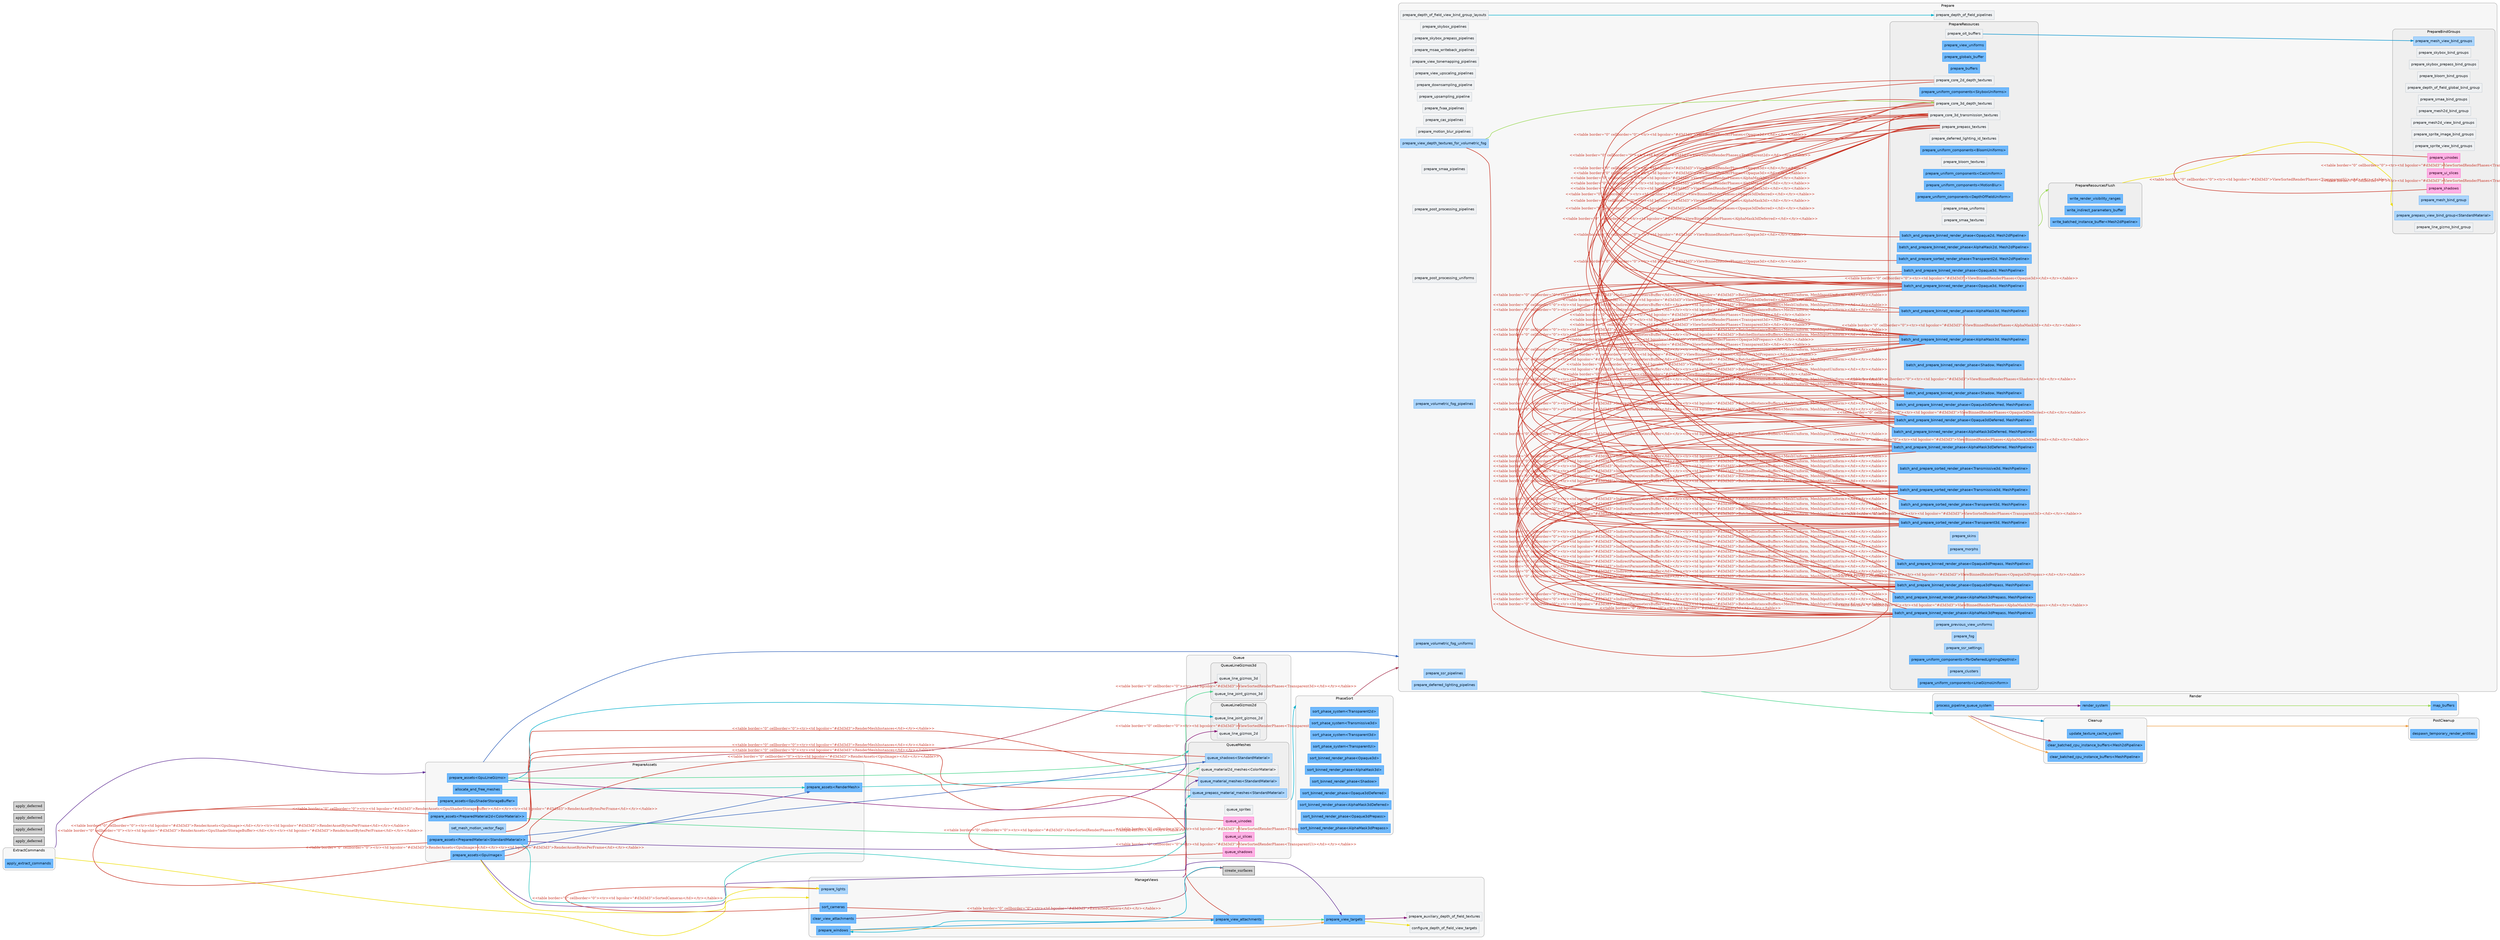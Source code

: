 digraph "" {
	"compound"="true";
	"splines"="spline";
	"rankdir"="LR";
	"bgcolor"="white";
	"fontname"="Helvetica";
	"nodesep"="0.15";
	edge ["penwidth"="2"];
	node ["shape"="box", "style"="filled"];
	subgraph "clusternode_Set(0)" {
		"style"="rounded,filled";
		"label"="ExtractCommands";
		"tooltip"="ExtractCommands";
		"fillcolor"="#00000008";
		"fontcolor"="#000000";
		"color"="#00000040";
		"penwidth"="2";
		"set_marker_node_Set(0)" ["style"="invis", "label"="", "shape"="point"]
		"node_System(0)" ["label"="apply_extract_commands", "tooltip"="bevy_render::apply_extract_commands", "fillcolor"="#70b9fc", "fontname"="Helvetica", "fontcolor"="#011a31", "color"="#0c88f9", "penwidth"="1"]
	}
	
	subgraph "clusternode_Set(1)" {
		"style"="rounded,filled";
		"label"="ManageViews";
		"tooltip"="ManageViews";
		"fillcolor"="#00000008";
		"fontcolor"="#000000";
		"color"="#00000040";
		"penwidth"="2";
		"set_marker_node_Set(1)" ["style"="invis", "label"="", "shape"="point"]
		"node_System(5)" ["label"="prepare_windows", "tooltip"="bevy_render::view::window::prepare_windows", "fillcolor"="#70b9fc", "fontname"="Helvetica", "fontcolor"="#011a31", "color"="#0c88f9", "penwidth"="1"]
		"node_System(6)" ["label"="sort_cameras", "tooltip"="bevy_render::camera::camera::sort_cameras", "fillcolor"="#70b9fc", "fontname"="Helvetica", "fontcolor"="#011a31", "color"="#0c88f9", "penwidth"="1"]
		"node_System(8)" ["label"="clear_view_attachments", "tooltip"="bevy_render::view::clear_view_attachments", "fillcolor"="#70b9fc", "fontname"="Helvetica", "fontcolor"="#011a31", "color"="#0c88f9", "penwidth"="1"]
		"node_System(9)" ["label"="prepare_view_attachments", "tooltip"="bevy_render::view::prepare_view_attachments", "fillcolor"="#70b9fc", "fontname"="Helvetica", "fontcolor"="#011a31", "color"="#0c88f9", "penwidth"="1"]
		"node_System(10)" ["label"="prepare_view_targets", "tooltip"="bevy_render::view::prepare_view_targets", "fillcolor"="#70b9fc", "fontname"="Helvetica", "fontcolor"="#011a31", "color"="#0c88f9", "penwidth"="1"]
		"node_System(48)" ["label"="configure_depth_of_field_view_targets", "tooltip"="bevy_core_pipeline::dof::configure_depth_of_field_view_targets", "fillcolor"="#eff1f3", "fontname"="Helvetica", "fontcolor"="#15191d", "color"="#b4bec7", "penwidth"="1"]
		"node_System(49)" ["label"="prepare_auxiliary_depth_of_field_textures", "tooltip"="bevy_core_pipeline::dof::prepare_auxiliary_depth_of_field_textures", "fillcolor"="#eff1f3", "fontname"="Helvetica", "fontcolor"="#15191d", "color"="#b4bec7", "penwidth"="1"]
		"node_System(124)" ["label"="prepare_lights", "tooltip"="bevy_pbr::render::light::prepare_lights", "fillcolor"="#abd5fc", "fontname"="Helvetica", "fontcolor"="#011a31", "color"="#48a3f8", "penwidth"="1"]
	}
	
	subgraph "clusternode_Set(2)" {
		"style"="rounded,filled";
		"label"="Queue";
		"tooltip"="Queue";
		"fillcolor"="#00000008";
		"fontcolor"="#000000";
		"color"="#00000040";
		"penwidth"="2";
		"set_marker_node_Set(2)" ["style"="invis", "label"="", "shape"="point"]
		subgraph "clusternode_Set(9)" {
			"style"="rounded,filled";
			"label"="QueueMeshes";
			"tooltip"="QueueMeshes";
			"fillcolor"="#00000008";
			"fontcolor"="#000000";
			"color"="#00000040";
			"penwidth"="2";
			"set_marker_node_Set(9)" ["style"="invis", "label"="", "shape"="point"]
			"node_System(68)" ["label"="queue_material2d_meshes<ColorMaterial>", "tooltip"="bevy_sprite::mesh2d::material::queue_material2d_meshes<bevy_sprite::mesh2d::color_material::ColorMaterial>", "fillcolor"="#eff1f3", "fontname"="Helvetica", "fontcolor"="#15191d", "color"="#b4bec7", "penwidth"="1"]
			"node_System(105)" ["label"="queue_material_meshes<StandardMaterial>", "tooltip"="bevy_pbr::material::queue_material_meshes<bevy_pbr::pbr_material::StandardMaterial>", "fillcolor"="#abd5fc", "fontname"="Helvetica", "fontcolor"="#011a31", "color"="#48a3f8", "penwidth"="1"]
			"node_System(106)" ["label"="queue_shadows<StandardMaterial>", "tooltip"="bevy_pbr::render::light::queue_shadows<bevy_pbr::pbr_material::StandardMaterial>", "fillcolor"="#abd5fc", "fontname"="Helvetica", "fontcolor"="#011a31", "color"="#48a3f8", "penwidth"="1"]
			"node_System(115)" ["label"="queue_prepass_material_meshes<StandardMaterial>", "tooltip"="bevy_pbr::prepass::queue_prepass_material_meshes<bevy_pbr::pbr_material::StandardMaterial>", "fillcolor"="#abd5fc", "fontname"="Helvetica", "fontcolor"="#011a31", "color"="#48a3f8", "penwidth"="1"]
		}
		
		subgraph "clusternode_Set(142)" {
			"style"="rounded,filled";
			"label"="QueueLineGizmos2d";
			"tooltip"="QueueLineGizmos2d";
			"fillcolor"="#00000008";
			"fontcolor"="#000000";
			"color"="#00000040";
			"penwidth"="2";
			"set_marker_node_Set(142)" ["style"="invis", "label"="", "shape"="point"]
			"node_System(129)" ["label"="queue_line_gizmos_2d", "tooltip"="bevy_gizmos::pipeline_2d::queue_line_gizmos_2d", "fillcolor"="#eff1f3", "fontname"="Helvetica", "fontcolor"="#15191d", "color"="#b4bec7", "penwidth"="1"]
			"node_System(130)" ["label"="queue_line_joint_gizmos_2d", "tooltip"="bevy_gizmos::pipeline_2d::queue_line_joint_gizmos_2d", "fillcolor"="#eff1f3", "fontname"="Helvetica", "fontcolor"="#15191d", "color"="#b4bec7", "penwidth"="1"]
		}
		
		subgraph "clusternode_Set(145)" {
			"style"="rounded,filled";
			"label"="QueueLineGizmos3d";
			"tooltip"="QueueLineGizmos3d";
			"fillcolor"="#00000008";
			"fontcolor"="#000000";
			"color"="#00000040";
			"penwidth"="2";
			"set_marker_node_Set(145)" ["style"="invis", "label"="", "shape"="point"]
			"node_System(131)" ["label"="queue_line_gizmos_3d", "tooltip"="bevy_gizmos::pipeline_3d::queue_line_gizmos_3d", "fillcolor"="#eff1f3", "fontname"="Helvetica", "fontcolor"="#15191d", "color"="#b4bec7", "penwidth"="1"]
			"node_System(132)" ["label"="queue_line_joint_gizmos_3d", "tooltip"="bevy_gizmos::pipeline_3d::queue_line_joint_gizmos_3d", "fillcolor"="#eff1f3", "fontname"="Helvetica", "fontcolor"="#15191d", "color"="#b4bec7", "penwidth"="1"]
		}
		
		"node_System(69)" ["label"="queue_sprites", "tooltip"="bevy_sprite::render::queue_sprites", "fillcolor"="#eff1f3", "fontname"="Helvetica", "fontcolor"="#15191d", "color"="#b4bec7", "penwidth"="1"]
		"node_System(72)" ["label"="queue_uinodes", "tooltip"="bevy_ui::render::queue_uinodes", "fillcolor"="#ffb1e5", "fontname"="Helvetica", "fontcolor"="#320021", "color"="#ff4bc2", "penwidth"="1"]
		"node_System(75)" ["label"="queue_ui_slices", "tooltip"="bevy_ui::render::ui_texture_slice_pipeline::queue_ui_slices", "fillcolor"="#ffb1e5", "fontname"="Helvetica", "fontcolor"="#320021", "color"="#ff4bc2", "penwidth"="1"]
		"node_System(77)" ["label"="queue_shadows", "tooltip"="bevy_ui::render::box_shadow::queue_shadows", "fillcolor"="#ffb1e5", "fontname"="Helvetica", "fontcolor"="#320021", "color"="#ff4bc2", "penwidth"="1"]
	}
	
	subgraph "clusternode_Set(3)" {
		"style"="rounded,filled";
		"label"="PhaseSort";
		"tooltip"="PhaseSort";
		"fillcolor"="#00000008";
		"fontcolor"="#000000";
		"color"="#00000040";
		"penwidth"="2";
		"set_marker_node_Set(3)" ["style"="invis", "label"="", "shape"="point"]
		"node_System(21)" ["label"="sort_phase_system<Transparent2d>", "tooltip"="bevy_render::render_phase::sort_phase_system<bevy_core_pipeline::core_2d::Transparent2d>", "fillcolor"="#70b9fc", "fontname"="Helvetica", "fontcolor"="#011a31", "color"="#0c88f9", "penwidth"="1"]
		"node_System(28)" ["label"="sort_phase_system<Transmissive3d>", "tooltip"="bevy_render::render_phase::sort_phase_system<bevy_core_pipeline::core_3d::Transmissive3d>", "fillcolor"="#70b9fc", "fontname"="Helvetica", "fontcolor"="#011a31", "color"="#0c88f9", "penwidth"="1"]
		"node_System(29)" ["label"="sort_phase_system<Transparent3d>", "tooltip"="bevy_render::render_phase::sort_phase_system<bevy_core_pipeline::core_3d::Transparent3d>", "fillcolor"="#70b9fc", "fontname"="Helvetica", "fontcolor"="#011a31", "color"="#0c88f9", "penwidth"="1"]
		"node_System(73)" ["label"="sort_phase_system<TransparentUi>", "tooltip"="bevy_render::render_phase::sort_phase_system<bevy_ui::render::render_pass::TransparentUi>", "fillcolor"="#70b9fc", "fontname"="Helvetica", "fontcolor"="#011a31", "color"="#0c88f9", "penwidth"="1"]
		"node_System(79)" ["label"="sort_binned_render_phase<Opaque3d>", "tooltip"="bevy_render::batching::sort_binned_render_phase<bevy_core_pipeline::core_3d::Opaque3d>", "fillcolor"="#70b9fc", "fontname"="Helvetica", "fontcolor"="#011a31", "color"="#0c88f9", "penwidth"="1"]
		"node_System(82)" ["label"="sort_binned_render_phase<AlphaMask3d>", "tooltip"="bevy_render::batching::sort_binned_render_phase<bevy_core_pipeline::core_3d::AlphaMask3d>", "fillcolor"="#70b9fc", "fontname"="Helvetica", "fontcolor"="#011a31", "color"="#0c88f9", "penwidth"="1"]
		"node_System(85)" ["label"="sort_binned_render_phase<Shadow>", "tooltip"="bevy_render::batching::sort_binned_render_phase<bevy_pbr::render::light::Shadow>", "fillcolor"="#70b9fc", "fontname"="Helvetica", "fontcolor"="#011a31", "color"="#0c88f9", "penwidth"="1"]
		"node_System(88)" ["label"="sort_binned_render_phase<Opaque3dDeferred>", "tooltip"="bevy_render::batching::sort_binned_render_phase<bevy_core_pipeline::deferred::Opaque3dDeferred>", "fillcolor"="#70b9fc", "fontname"="Helvetica", "fontcolor"="#011a31", "color"="#0c88f9", "penwidth"="1"]
		"node_System(91)" ["label"="sort_binned_render_phase<AlphaMask3dDeferred>", "tooltip"="bevy_render::batching::sort_binned_render_phase<bevy_core_pipeline::deferred::AlphaMask3dDeferred>", "fillcolor"="#70b9fc", "fontname"="Helvetica", "fontcolor"="#011a31", "color"="#0c88f9", "penwidth"="1"]
		"node_System(108)" ["label"="sort_binned_render_phase<Opaque3dPrepass>", "tooltip"="bevy_render::batching::sort_binned_render_phase<bevy_core_pipeline::prepass::Opaque3dPrepass>", "fillcolor"="#70b9fc", "fontname"="Helvetica", "fontcolor"="#011a31", "color"="#0c88f9", "penwidth"="1"]
		"node_System(111)" ["label"="sort_binned_render_phase<AlphaMask3dPrepass>", "tooltip"="bevy_render::batching::sort_binned_render_phase<bevy_core_pipeline::prepass::AlphaMask3dPrepass>", "fillcolor"="#70b9fc", "fontname"="Helvetica", "fontcolor"="#011a31", "color"="#0c88f9", "penwidth"="1"]
	}
	
	subgraph "clusternode_Set(4)" {
		"style"="rounded,filled";
		"label"="Prepare";
		"tooltip"="Prepare";
		"fillcolor"="#00000008";
		"fontcolor"="#000000";
		"color"="#00000040";
		"penwidth"="2";
		"set_marker_node_Set(4)" ["style"="invis", "label"="", "shape"="point"]
		subgraph "clusternode_Set(11)" {
			"style"="rounded,filled";
			"label"="PrepareResources";
			"tooltip"="PrepareResources";
			"fillcolor"="#00000008";
			"fontcolor"="#000000";
			"color"="#00000040";
			"penwidth"="2";
			"set_marker_node_Set(11)" ["style"="invis", "label"="", "shape"="point"]
			"node_System(11)" ["label"="prepare_view_uniforms", "tooltip"="bevy_render::view::prepare_view_uniforms", "fillcolor"="#70b9fc", "fontname"="Helvetica", "fontcolor"="#011a31", "color"="#0c88f9", "penwidth"="1"]
			"node_System(14)" ["label"="prepare_globals_buffer", "tooltip"="bevy_render::globals::prepare_globals_buffer", "fillcolor"="#70b9fc", "fontname"="Helvetica", "fontcolor"="#011a31", "color"="#0c88f9", "penwidth"="1"]
			"node_System(17)" ["label"="prepare_buffers", "tooltip"="bevy_render::gpu_readback::prepare_buffers", "fillcolor"="#70b9fc", "fontname"="Helvetica", "fontcolor"="#011a31", "color"="#0c88f9", "penwidth"="1"]
			"node_System(22)" ["label"="prepare_core_2d_depth_textures", "tooltip"="bevy_core_pipeline::core_2d::prepare_core_2d_depth_textures", "fillcolor"="#eff1f3", "fontname"="Helvetica", "fontcolor"="#15191d", "color"="#b4bec7", "penwidth"="1"]
			"node_System(23)" ["label"="prepare_uniform_components<SkyboxUniforms>", "tooltip"="bevy_render::extract_component::prepare_uniform_components<bevy_core_pipeline::skybox::SkyboxUniforms>", "fillcolor"="#70b9fc", "fontname"="Helvetica", "fontcolor"="#011a31", "color"="#0c88f9", "penwidth"="1"]
			"node_System(30)" ["label"="prepare_core_3d_depth_textures", "tooltip"="bevy_core_pipeline::core_3d::prepare_core_3d_depth_textures", "fillcolor"="#eff1f3", "fontname"="Helvetica", "fontcolor"="#15191d", "color"="#b4bec7", "penwidth"="1"]
			"node_System(31)" ["label"="prepare_core_3d_transmission_textures", "tooltip"="bevy_core_pipeline::core_3d::prepare_core_3d_transmission_textures", "fillcolor"="#eff1f3", "fontname"="Helvetica", "fontcolor"="#15191d", "color"="#b4bec7", "penwidth"="1"]
			"node_System(32)" ["label"="prepare_prepass_textures", "tooltip"="bevy_core_pipeline::core_3d::prepare_prepass_textures", "fillcolor"="#eff1f3", "fontname"="Helvetica", "fontcolor"="#15191d", "color"="#b4bec7", "penwidth"="1"]
			"node_System(33)" ["label"="prepare_deferred_lighting_id_textures", "tooltip"="bevy_core_pipeline::deferred::copy_lighting_id::prepare_deferred_lighting_id_textures", "fillcolor"="#eff1f3", "fontname"="Helvetica", "fontcolor"="#15191d", "color"="#b4bec7", "penwidth"="1"]
			"node_System(37)" ["label"="prepare_uniform_components<BloomUniforms>", "tooltip"="bevy_render::extract_component::prepare_uniform_components<bevy_core_pipeline::bloom::downsampling_pipeline::BloomUniforms>", "fillcolor"="#70b9fc", "fontname"="Helvetica", "fontcolor"="#011a31", "color"="#0c88f9", "penwidth"="1"]
			"node_System(40)" ["label"="prepare_bloom_textures", "tooltip"="bevy_core_pipeline::bloom::prepare_bloom_textures", "fillcolor"="#eff1f3", "fontname"="Helvetica", "fontcolor"="#15191d", "color"="#b4bec7", "penwidth"="1"]
			"node_System(43)" ["label"="prepare_uniform_components<CasUniform>", "tooltip"="bevy_render::extract_component::prepare_uniform_components<bevy_core_pipeline::contrast_adaptive_sharpening::CasUniform>", "fillcolor"="#70b9fc", "fontname"="Helvetica", "fontcolor"="#011a31", "color"="#0c88f9", "penwidth"="1"]
			"node_System(45)" ["label"="prepare_uniform_components<MotionBlur>", "tooltip"="bevy_render::extract_component::prepare_uniform_components<bevy_core_pipeline::motion_blur::MotionBlur>", "fillcolor"="#70b9fc", "fontname"="Helvetica", "fontcolor"="#011a31", "color"="#0c88f9", "penwidth"="1"]
			"node_System(47)" ["label"="prepare_uniform_components<DepthOfFieldUniform>", "tooltip"="bevy_render::extract_component::prepare_uniform_components<bevy_core_pipeline::dof::DepthOfFieldUniform>", "fillcolor"="#70b9fc", "fontname"="Helvetica", "fontcolor"="#011a31", "color"="#0c88f9", "penwidth"="1"]
			"node_System(54)" ["label"="prepare_smaa_uniforms", "tooltip"="bevy_core_pipeline::smaa::prepare_smaa_uniforms", "fillcolor"="#eff1f3", "fontname"="Helvetica", "fontcolor"="#15191d", "color"="#b4bec7", "penwidth"="1"]
			"node_System(55)" ["label"="prepare_smaa_textures", "tooltip"="bevy_core_pipeline::smaa::prepare_smaa_textures", "fillcolor"="#eff1f3", "fontname"="Helvetica", "fontcolor"="#15191d", "color"="#b4bec7", "penwidth"="1"]
			"node_System(59)" ["label"="prepare_oit_buffers", "tooltip"="bevy_core_pipeline::oit::prepare_oit_buffers", "fillcolor"="#eff1f3", "fontname"="Helvetica", "fontcolor"="#15191d", "color"="#b4bec7", "penwidth"="1"]
			"node_System(60)" ["label"="batch_and_prepare_binned_render_phase<Opaque2d, Mesh2dPipeline>", "tooltip"="bevy_render::batching::no_gpu_preprocessing::batch_and_prepare_binned_render_phase<bevy_core_pipeline::core_2d::Opaque2d, bevy_sprite::mesh2d::mesh::Mesh2dPipeline>", "fillcolor"="#70b9fc", "fontname"="Helvetica", "fontcolor"="#011a31", "color"="#0c88f9", "penwidth"="1"]
			"node_System(61)" ["label"="batch_and_prepare_binned_render_phase<AlphaMask2d, Mesh2dPipeline>", "tooltip"="bevy_render::batching::no_gpu_preprocessing::batch_and_prepare_binned_render_phase<bevy_core_pipeline::core_2d::AlphaMask2d, bevy_sprite::mesh2d::mesh::Mesh2dPipeline>", "fillcolor"="#70b9fc", "fontname"="Helvetica", "fontcolor"="#011a31", "color"="#0c88f9", "penwidth"="1"]
			"node_System(62)" ["label"="batch_and_prepare_sorted_render_phase<Transparent2d, Mesh2dPipeline>", "tooltip"="bevy_render::batching::no_gpu_preprocessing::batch_and_prepare_sorted_render_phase<bevy_core_pipeline::core_2d::Transparent2d, bevy_sprite::mesh2d::mesh::Mesh2dPipeline>", "fillcolor"="#70b9fc", "fontname"="Helvetica", "fontcolor"="#011a31", "color"="#0c88f9", "penwidth"="1"]
			"node_System(80)" ["label"="batch_and_prepare_binned_render_phase<Opaque3d, MeshPipeline>", "tooltip"="bevy_render::batching::no_gpu_preprocessing::batch_and_prepare_binned_render_phase<bevy_core_pipeline::core_3d::Opaque3d, bevy_pbr::render::mesh::MeshPipeline>", "fillcolor"="#70b9fc", "fontname"="Helvetica", "fontcolor"="#011a31", "color"="#0c88f9", "penwidth"="1"]
			"node_System(81)" ["label"="batch_and_prepare_binned_render_phase<Opaque3d, MeshPipeline>", "tooltip"="bevy_render::batching::gpu_preprocessing::batch_and_prepare_binned_render_phase<bevy_core_pipeline::core_3d::Opaque3d, bevy_pbr::render::mesh::MeshPipeline>", "fillcolor"="#70b9fc", "fontname"="Helvetica", "fontcolor"="#011a31", "color"="#0c88f9", "penwidth"="1"]
			"node_System(83)" ["label"="batch_and_prepare_binned_render_phase<AlphaMask3d, MeshPipeline>", "tooltip"="bevy_render::batching::no_gpu_preprocessing::batch_and_prepare_binned_render_phase<bevy_core_pipeline::core_3d::AlphaMask3d, bevy_pbr::render::mesh::MeshPipeline>", "fillcolor"="#70b9fc", "fontname"="Helvetica", "fontcolor"="#011a31", "color"="#0c88f9", "penwidth"="1"]
			"node_System(84)" ["label"="batch_and_prepare_binned_render_phase<AlphaMask3d, MeshPipeline>", "tooltip"="bevy_render::batching::gpu_preprocessing::batch_and_prepare_binned_render_phase<bevy_core_pipeline::core_3d::AlphaMask3d, bevy_pbr::render::mesh::MeshPipeline>", "fillcolor"="#70b9fc", "fontname"="Helvetica", "fontcolor"="#011a31", "color"="#0c88f9", "penwidth"="1"]
			"node_System(86)" ["label"="batch_and_prepare_binned_render_phase<Shadow, MeshPipeline>", "tooltip"="bevy_render::batching::no_gpu_preprocessing::batch_and_prepare_binned_render_phase<bevy_pbr::render::light::Shadow, bevy_pbr::render::mesh::MeshPipeline>", "fillcolor"="#70b9fc", "fontname"="Helvetica", "fontcolor"="#011a31", "color"="#0c88f9", "penwidth"="1"]
			"node_System(87)" ["label"="batch_and_prepare_binned_render_phase<Shadow, MeshPipeline>", "tooltip"="bevy_render::batching::gpu_preprocessing::batch_and_prepare_binned_render_phase<bevy_pbr::render::light::Shadow, bevy_pbr::render::mesh::MeshPipeline>", "fillcolor"="#70b9fc", "fontname"="Helvetica", "fontcolor"="#011a31", "color"="#0c88f9", "penwidth"="1"]
			"node_System(89)" ["label"="batch_and_prepare_binned_render_phase<Opaque3dDeferred, MeshPipeline>", "tooltip"="bevy_render::batching::no_gpu_preprocessing::batch_and_prepare_binned_render_phase<bevy_core_pipeline::deferred::Opaque3dDeferred, bevy_pbr::render::mesh::MeshPipeline>", "fillcolor"="#70b9fc", "fontname"="Helvetica", "fontcolor"="#011a31", "color"="#0c88f9", "penwidth"="1"]
			"node_System(90)" ["label"="batch_and_prepare_binned_render_phase<Opaque3dDeferred, MeshPipeline>", "tooltip"="bevy_render::batching::gpu_preprocessing::batch_and_prepare_binned_render_phase<bevy_core_pipeline::deferred::Opaque3dDeferred, bevy_pbr::render::mesh::MeshPipeline>", "fillcolor"="#70b9fc", "fontname"="Helvetica", "fontcolor"="#011a31", "color"="#0c88f9", "penwidth"="1"]
			"node_System(92)" ["label"="batch_and_prepare_binned_render_phase<AlphaMask3dDeferred, MeshPipeline>", "tooltip"="bevy_render::batching::no_gpu_preprocessing::batch_and_prepare_binned_render_phase<bevy_core_pipeline::deferred::AlphaMask3dDeferred, bevy_pbr::render::mesh::MeshPipeline>", "fillcolor"="#70b9fc", "fontname"="Helvetica", "fontcolor"="#011a31", "color"="#0c88f9", "penwidth"="1"]
			"node_System(93)" ["label"="batch_and_prepare_binned_render_phase<AlphaMask3dDeferred, MeshPipeline>", "tooltip"="bevy_render::batching::gpu_preprocessing::batch_and_prepare_binned_render_phase<bevy_core_pipeline::deferred::AlphaMask3dDeferred, bevy_pbr::render::mesh::MeshPipeline>", "fillcolor"="#70b9fc", "fontname"="Helvetica", "fontcolor"="#011a31", "color"="#0c88f9", "penwidth"="1"]
			"node_System(94)" ["label"="batch_and_prepare_sorted_render_phase<Transmissive3d, MeshPipeline>", "tooltip"="bevy_render::batching::no_gpu_preprocessing::batch_and_prepare_sorted_render_phase<bevy_core_pipeline::core_3d::Transmissive3d, bevy_pbr::render::mesh::MeshPipeline>", "fillcolor"="#70b9fc", "fontname"="Helvetica", "fontcolor"="#011a31", "color"="#0c88f9", "penwidth"="1"]
			"node_System(95)" ["label"="batch_and_prepare_sorted_render_phase<Transmissive3d, MeshPipeline>", "tooltip"="bevy_render::batching::gpu_preprocessing::batch_and_prepare_sorted_render_phase<bevy_core_pipeline::core_3d::Transmissive3d, bevy_pbr::render::mesh::MeshPipeline>", "fillcolor"="#70b9fc", "fontname"="Helvetica", "fontcolor"="#011a31", "color"="#0c88f9", "penwidth"="1"]
			"node_System(96)" ["label"="batch_and_prepare_sorted_render_phase<Transparent3d, MeshPipeline>", "tooltip"="bevy_render::batching::no_gpu_preprocessing::batch_and_prepare_sorted_render_phase<bevy_core_pipeline::core_3d::Transparent3d, bevy_pbr::render::mesh::MeshPipeline>", "fillcolor"="#70b9fc", "fontname"="Helvetica", "fontcolor"="#011a31", "color"="#0c88f9", "penwidth"="1"]
			"node_System(97)" ["label"="batch_and_prepare_sorted_render_phase<Transparent3d, MeshPipeline>", "tooltip"="bevy_render::batching::gpu_preprocessing::batch_and_prepare_sorted_render_phase<bevy_core_pipeline::core_3d::Transparent3d, bevy_pbr::render::mesh::MeshPipeline>", "fillcolor"="#70b9fc", "fontname"="Helvetica", "fontcolor"="#011a31", "color"="#0c88f9", "penwidth"="1"]
			"node_System(99)" ["label"="prepare_skins", "tooltip"="bevy_pbr::render::skin::prepare_skins", "fillcolor"="#abd5fc", "fontname"="Helvetica", "fontcolor"="#011a31", "color"="#48a3f8", "penwidth"="1"]
			"node_System(100)" ["label"="prepare_morphs", "tooltip"="bevy_pbr::render::morph::prepare_morphs", "fillcolor"="#abd5fc", "fontname"="Helvetica", "fontcolor"="#011a31", "color"="#48a3f8", "penwidth"="1"]
			"node_System(109)" ["label"="batch_and_prepare_binned_render_phase<Opaque3dPrepass, MeshPipeline>", "tooltip"="bevy_render::batching::no_gpu_preprocessing::batch_and_prepare_binned_render_phase<bevy_core_pipeline::prepass::Opaque3dPrepass, bevy_pbr::render::mesh::MeshPipeline>", "fillcolor"="#70b9fc", "fontname"="Helvetica", "fontcolor"="#011a31", "color"="#0c88f9", "penwidth"="1"]
			"node_System(110)" ["label"="batch_and_prepare_binned_render_phase<Opaque3dPrepass, MeshPipeline>", "tooltip"="bevy_render::batching::gpu_preprocessing::batch_and_prepare_binned_render_phase<bevy_core_pipeline::prepass::Opaque3dPrepass, bevy_pbr::render::mesh::MeshPipeline>", "fillcolor"="#70b9fc", "fontname"="Helvetica", "fontcolor"="#011a31", "color"="#0c88f9", "penwidth"="1"]
			"node_System(112)" ["label"="batch_and_prepare_binned_render_phase<AlphaMask3dPrepass, MeshPipeline>", "tooltip"="bevy_render::batching::no_gpu_preprocessing::batch_and_prepare_binned_render_phase<bevy_core_pipeline::prepass::AlphaMask3dPrepass, bevy_pbr::render::mesh::MeshPipeline>", "fillcolor"="#70b9fc", "fontname"="Helvetica", "fontcolor"="#011a31", "color"="#0c88f9", "penwidth"="1"]
			"node_System(113)" ["label"="batch_and_prepare_binned_render_phase<AlphaMask3dPrepass, MeshPipeline>", "tooltip"="bevy_render::batching::gpu_preprocessing::batch_and_prepare_binned_render_phase<bevy_core_pipeline::prepass::AlphaMask3dPrepass, bevy_pbr::render::mesh::MeshPipeline>", "fillcolor"="#70b9fc", "fontname"="Helvetica", "fontcolor"="#011a31", "color"="#0c88f9", "penwidth"="1"]
			"node_System(114)" ["label"="prepare_previous_view_uniforms", "tooltip"="bevy_pbr::prepass::prepare_previous_view_uniforms", "fillcolor"="#abd5fc", "fontname"="Helvetica", "fontcolor"="#011a31", "color"="#48a3f8", "penwidth"="1"]
			"node_System(116)" ["label"="prepare_fog", "tooltip"="bevy_pbr::render::fog::prepare_fog", "fillcolor"="#abd5fc", "fontname"="Helvetica", "fontcolor"="#011a31", "color"="#48a3f8", "penwidth"="1"]
			"node_System(121)" ["label"="prepare_ssr_settings", "tooltip"="bevy_pbr::ssr::prepare_ssr_settings", "fillcolor"="#abd5fc", "fontname"="Helvetica", "fontcolor"="#011a31", "color"="#48a3f8", "penwidth"="1"]
			"node_System(122)" ["label"="prepare_uniform_components<PbrDeferredLightingDepthId>", "tooltip"="bevy_render::extract_component::prepare_uniform_components<bevy_pbr::deferred::PbrDeferredLightingDepthId>", "fillcolor"="#70b9fc", "fontname"="Helvetica", "fontcolor"="#011a31", "color"="#0c88f9", "penwidth"="1"]
			"node_System(125)" ["label"="prepare_clusters", "tooltip"="bevy_pbr::cluster::prepare_clusters", "fillcolor"="#abd5fc", "fontname"="Helvetica", "fontcolor"="#011a31", "color"="#48a3f8", "penwidth"="1"]
			"node_System(126)" ["label"="prepare_uniform_components<LineGizmoUniform>", "tooltip"="bevy_render::extract_component::prepare_uniform_components<bevy_gizmos::LineGizmoUniform>", "fillcolor"="#70b9fc", "fontname"="Helvetica", "fontcolor"="#011a31", "color"="#0c88f9", "penwidth"="1"]
		}
		
		subgraph "clusternode_Set(12)" {
			"style"="rounded,filled";
			"label"="PrepareResourcesFlush";
			"tooltip"="PrepareResourcesFlush";
			"fillcolor"="#00000008";
			"fontcolor"="#000000";
			"color"="#00000040";
			"penwidth"="2";
			"set_marker_node_Set(12)" ["style"="invis", "label"="", "shape"="point"]
			"node_System(7)" ["label"="write_render_visibility_ranges", "tooltip"="bevy_render::view::visibility::range::write_render_visibility_ranges", "fillcolor"="#70b9fc", "fontname"="Helvetica", "fontcolor"="#011a31", "color"="#0c88f9", "penwidth"="1"]
			"node_System(15)" ["label"="write_indirect_parameters_buffer", "tooltip"="bevy_render::batching::gpu_preprocessing::write_indirect_parameters_buffer", "fillcolor"="#70b9fc", "fontname"="Helvetica", "fontcolor"="#011a31", "color"="#0c88f9", "penwidth"="1"]
			"node_System(63)" ["label"="write_batched_instance_buffer<Mesh2dPipeline>", "tooltip"="bevy_render::batching::no_gpu_preprocessing::write_batched_instance_buffer<bevy_sprite::mesh2d::mesh::Mesh2dPipeline>", "fillcolor"="#70b9fc", "fontname"="Helvetica", "fontcolor"="#011a31", "color"="#0c88f9", "penwidth"="1"]
		}
		
		subgraph "clusternode_Set(13)" {
			"style"="rounded,filled";
			"label"="PrepareBindGroups";
			"tooltip"="PrepareBindGroups";
			"fillcolor"="#00000008";
			"fontcolor"="#000000";
			"color"="#00000040";
			"penwidth"="2";
			"set_marker_node_Set(13)" ["style"="invis", "label"="", "shape"="point"]
			"node_System(26)" ["label"="prepare_skybox_bind_groups", "tooltip"="bevy_core_pipeline::skybox::prepare_skybox_bind_groups", "fillcolor"="#eff1f3", "fontname"="Helvetica", "fontcolor"="#15191d", "color"="#b4bec7", "penwidth"="1"]
			"node_System(27)" ["label"="prepare_skybox_prepass_bind_groups", "tooltip"="bevy_core_pipeline::skybox::prepass::prepare_skybox_prepass_bind_groups", "fillcolor"="#eff1f3", "fontname"="Helvetica", "fontcolor"="#15191d", "color"="#b4bec7", "penwidth"="1"]
			"node_System(41)" ["label"="prepare_bloom_bind_groups", "tooltip"="bevy_core_pipeline::bloom::prepare_bloom_bind_groups", "fillcolor"="#eff1f3", "fontname"="Helvetica", "fontcolor"="#15191d", "color"="#b4bec7", "penwidth"="1"]
			"node_System(52)" ["label"="prepare_depth_of_field_global_bind_group", "tooltip"="bevy_core_pipeline::dof::prepare_depth_of_field_global_bind_group", "fillcolor"="#eff1f3", "fontname"="Helvetica", "fontcolor"="#15191d", "color"="#b4bec7", "penwidth"="1"]
			"node_System(56)" ["label"="prepare_smaa_bind_groups", "tooltip"="bevy_core_pipeline::smaa::prepare_smaa_bind_groups", "fillcolor"="#eff1f3", "fontname"="Helvetica", "fontcolor"="#15191d", "color"="#b4bec7", "penwidth"="1"]
			"node_System(64)" ["label"="prepare_mesh2d_bind_group", "tooltip"="bevy_sprite::mesh2d::mesh::prepare_mesh2d_bind_group", "fillcolor"="#eff1f3", "fontname"="Helvetica", "fontcolor"="#15191d", "color"="#b4bec7", "penwidth"="1"]
			"node_System(65)" ["label"="prepare_mesh2d_view_bind_groups", "tooltip"="bevy_sprite::mesh2d::mesh::prepare_mesh2d_view_bind_groups", "fillcolor"="#eff1f3", "fontname"="Helvetica", "fontcolor"="#15191d", "color"="#b4bec7", "penwidth"="1"]
			"node_System(70)" ["label"="prepare_sprite_image_bind_groups", "tooltip"="bevy_sprite::render::prepare_sprite_image_bind_groups", "fillcolor"="#eff1f3", "fontname"="Helvetica", "fontcolor"="#15191d", "color"="#b4bec7", "penwidth"="1"]
			"node_System(71)" ["label"="prepare_sprite_view_bind_groups", "tooltip"="bevy_sprite::render::prepare_sprite_view_bind_groups", "fillcolor"="#eff1f3", "fontname"="Helvetica", "fontcolor"="#15191d", "color"="#b4bec7", "penwidth"="1"]
			"node_System(74)" ["label"="prepare_uinodes", "tooltip"="bevy_ui::render::prepare_uinodes", "fillcolor"="#ffb1e5", "fontname"="Helvetica", "fontcolor"="#320021", "color"="#ff4bc2", "penwidth"="1"]
			"node_System(76)" ["label"="prepare_ui_slices", "tooltip"="bevy_ui::render::ui_texture_slice_pipeline::prepare_ui_slices", "fillcolor"="#ffb1e5", "fontname"="Helvetica", "fontcolor"="#320021", "color"="#ff4bc2", "penwidth"="1"]
			"node_System(78)" ["label"="prepare_shadows", "tooltip"="bevy_ui::render::box_shadow::prepare_shadows", "fillcolor"="#ffb1e5", "fontname"="Helvetica", "fontcolor"="#320021", "color"="#ff4bc2", "penwidth"="1"]
			"node_System(101)" ["label"="prepare_mesh_bind_group", "tooltip"="bevy_pbr::render::mesh::prepare_mesh_bind_group", "fillcolor"="#abd5fc", "fontname"="Helvetica", "fontcolor"="#011a31", "color"="#48a3f8", "penwidth"="1"]
			"node_System(102)" ["label"="prepare_mesh_view_bind_groups", "tooltip"="bevy_pbr::render::mesh_view_bindings::prepare_mesh_view_bind_groups", "fillcolor"="#abd5fc", "fontname"="Helvetica", "fontcolor"="#011a31", "color"="#48a3f8", "penwidth"="1"]
			"node_System(107)" ["label"="prepare_prepass_view_bind_group<StandardMaterial>", "tooltip"="bevy_pbr::prepass::prepare_prepass_view_bind_group<bevy_pbr::pbr_material::StandardMaterial>", "fillcolor"="#abd5fc", "fontname"="Helvetica", "fontcolor"="#011a31", "color"="#48a3f8", "penwidth"="1"]
			"node_System(128)" ["label"="prepare_line_gizmo_bind_group", "tooltip"="bevy_gizmos::prepare_line_gizmo_bind_group", "fillcolor"="#eff1f3", "fontname"="Helvetica", "fontcolor"="#15191d", "color"="#b4bec7", "penwidth"="1"]
		}
		
		"node_System(24)" ["label"="prepare_skybox_pipelines", "tooltip"="bevy_core_pipeline::skybox::prepare_skybox_pipelines", "fillcolor"="#eff1f3", "fontname"="Helvetica", "fontcolor"="#15191d", "color"="#b4bec7", "penwidth"="1"]
		"node_System(25)" ["label"="prepare_skybox_prepass_pipelines", "tooltip"="bevy_core_pipeline::skybox::prepass::prepare_skybox_prepass_pipelines", "fillcolor"="#eff1f3", "fontname"="Helvetica", "fontcolor"="#15191d", "color"="#b4bec7", "penwidth"="1"]
		"node_System(34)" ["label"="prepare_msaa_writeback_pipelines", "tooltip"="bevy_core_pipeline::msaa_writeback::prepare_msaa_writeback_pipelines", "fillcolor"="#eff1f3", "fontname"="Helvetica", "fontcolor"="#15191d", "color"="#b4bec7", "penwidth"="1"]
		"node_System(35)" ["label"="prepare_view_tonemapping_pipelines", "tooltip"="bevy_core_pipeline::tonemapping::prepare_view_tonemapping_pipelines", "fillcolor"="#eff1f3", "fontname"="Helvetica", "fontcolor"="#15191d", "color"="#b4bec7", "penwidth"="1"]
		"node_System(36)" ["label"="prepare_view_upscaling_pipelines", "tooltip"="bevy_core_pipeline::upscaling::prepare_view_upscaling_pipelines", "fillcolor"="#eff1f3", "fontname"="Helvetica", "fontcolor"="#15191d", "color"="#b4bec7", "penwidth"="1"]
		"node_System(38)" ["label"="prepare_downsampling_pipeline", "tooltip"="bevy_core_pipeline::bloom::downsampling_pipeline::prepare_downsampling_pipeline", "fillcolor"="#eff1f3", "fontname"="Helvetica", "fontcolor"="#15191d", "color"="#b4bec7", "penwidth"="1"]
		"node_System(39)" ["label"="prepare_upsampling_pipeline", "tooltip"="bevy_core_pipeline::bloom::upsampling_pipeline::prepare_upsampling_pipeline", "fillcolor"="#eff1f3", "fontname"="Helvetica", "fontcolor"="#15191d", "color"="#b4bec7", "penwidth"="1"]
		"node_System(42)" ["label"="prepare_fxaa_pipelines", "tooltip"="bevy_core_pipeline::fxaa::prepare_fxaa_pipelines", "fillcolor"="#eff1f3", "fontname"="Helvetica", "fontcolor"="#15191d", "color"="#b4bec7", "penwidth"="1"]
		"node_System(44)" ["label"="prepare_cas_pipelines", "tooltip"="bevy_core_pipeline::contrast_adaptive_sharpening::prepare_cas_pipelines", "fillcolor"="#eff1f3", "fontname"="Helvetica", "fontcolor"="#15191d", "color"="#b4bec7", "penwidth"="1"]
		"node_System(46)" ["label"="prepare_motion_blur_pipelines", "tooltip"="bevy_core_pipeline::motion_blur::pipeline::prepare_motion_blur_pipelines", "fillcolor"="#eff1f3", "fontname"="Helvetica", "fontcolor"="#15191d", "color"="#b4bec7", "penwidth"="1"]
		"node_System(50)" ["label"="prepare_depth_of_field_view_bind_group_layouts", "tooltip"="bevy_core_pipeline::dof::prepare_depth_of_field_view_bind_group_layouts", "fillcolor"="#eff1f3", "fontname"="Helvetica", "fontcolor"="#15191d", "color"="#b4bec7", "penwidth"="1"]
		"node_System(51)" ["label"="prepare_depth_of_field_pipelines", "tooltip"="bevy_core_pipeline::dof::prepare_depth_of_field_pipelines", "fillcolor"="#eff1f3", "fontname"="Helvetica", "fontcolor"="#15191d", "color"="#b4bec7", "penwidth"="1"]
		"node_System(53)" ["label"="prepare_smaa_pipelines", "tooltip"="bevy_core_pipeline::smaa::prepare_smaa_pipelines", "fillcolor"="#eff1f3", "fontname"="Helvetica", "fontcolor"="#15191d", "color"="#b4bec7", "penwidth"="1"]
		"node_System(57)" ["label"="prepare_post_processing_pipelines", "tooltip"="bevy_core_pipeline::post_process::prepare_post_processing_pipelines", "fillcolor"="#eff1f3", "fontname"="Helvetica", "fontcolor"="#15191d", "color"="#b4bec7", "penwidth"="1"]
		"node_System(58)" ["label"="prepare_post_processing_uniforms", "tooltip"="bevy_core_pipeline::post_process::prepare_post_processing_uniforms", "fillcolor"="#eff1f3", "fontname"="Helvetica", "fontcolor"="#15191d", "color"="#b4bec7", "penwidth"="1"]
		"node_System(117)" ["label"="prepare_volumetric_fog_pipelines", "tooltip"="bevy_pbr::volumetric_fog::render::prepare_volumetric_fog_pipelines", "fillcolor"="#abd5fc", "fontname"="Helvetica", "fontcolor"="#011a31", "color"="#48a3f8", "penwidth"="1"]
		"node_System(118)" ["label"="prepare_volumetric_fog_uniforms", "tooltip"="bevy_pbr::volumetric_fog::render::prepare_volumetric_fog_uniforms", "fillcolor"="#abd5fc", "fontname"="Helvetica", "fontcolor"="#011a31", "color"="#48a3f8", "penwidth"="1"]
		"node_System(119)" ["label"="prepare_view_depth_textures_for_volumetric_fog", "tooltip"="bevy_pbr::volumetric_fog::render::prepare_view_depth_textures_for_volumetric_fog", "fillcolor"="#abd5fc", "fontname"="Helvetica", "fontcolor"="#011a31", "color"="#48a3f8", "penwidth"="1"]
		"node_System(120)" ["label"="prepare_ssr_pipelines", "tooltip"="bevy_pbr::ssr::prepare_ssr_pipelines", "fillcolor"="#abd5fc", "fontname"="Helvetica", "fontcolor"="#011a31", "color"="#48a3f8", "penwidth"="1"]
		"node_System(123)" ["label"="prepare_deferred_lighting_pipelines", "tooltip"="bevy_pbr::deferred::prepare_deferred_lighting_pipelines", "fillcolor"="#abd5fc", "fontname"="Helvetica", "fontcolor"="#011a31", "color"="#48a3f8", "penwidth"="1"]
	}
	
	subgraph "clusternode_Set(5)" {
		"style"="rounded,filled";
		"label"="Render";
		"tooltip"="Render";
		"fillcolor"="#00000008";
		"fontcolor"="#000000";
		"color"="#00000040";
		"penwidth"="2";
		"set_marker_node_Set(5)" ["style"="invis", "label"="", "shape"="point"]
		"node_System(1)" ["label"="process_pipeline_queue_system", "tooltip"="bevy_render::render_resource::pipeline_cache::PipelineCache::process_pipeline_queue_system", "fillcolor"="#70b9fc", "fontname"="Helvetica", "fontcolor"="#011a31", "color"="#0c88f9", "penwidth"="1"]
		"node_System(2)" ["label"="render_system", "tooltip"="bevy_render::renderer::render_system", "fillcolor"="#70b9fc", "fontname"="Helvetica", "fontcolor"="#011a31", "color"="#0c88f9", "penwidth"="1"]
		"node_System(18)" ["label"="map_buffers", "tooltip"="bevy_render::gpu_readback::map_buffers", "fillcolor"="#70b9fc", "fontname"="Helvetica", "fontcolor"="#011a31", "color"="#0c88f9", "penwidth"="1"]
	}
	
	subgraph "clusternode_Set(6)" {
		"style"="rounded,filled";
		"label"="Cleanup";
		"tooltip"="Cleanup";
		"fillcolor"="#00000008";
		"fontcolor"="#000000";
		"color"="#00000040";
		"penwidth"="2";
		"set_marker_node_Set(6)" ["style"="invis", "label"="", "shape"="point"]
		"node_System(20)" ["label"="update_texture_cache_system", "tooltip"="bevy_render::texture::texture_cache::update_texture_cache_system", "fillcolor"="#70b9fc", "fontname"="Helvetica", "fontcolor"="#011a31", "color"="#0c88f9", "penwidth"="1"]
		"node_System(66)" ["label"="clear_batched_cpu_instance_buffers<Mesh2dPipeline>", "tooltip"="bevy_render::batching::no_gpu_preprocessing::clear_batched_cpu_instance_buffers<bevy_sprite::mesh2d::mesh::Mesh2dPipeline>", "fillcolor"="#70b9fc", "fontname"="Helvetica", "fontcolor"="#011a31", "color"="#0c88f9", "penwidth"="1"]
		"node_System(103)" ["label"="clear_batched_cpu_instance_buffers<MeshPipeline>", "tooltip"="bevy_render::batching::no_gpu_preprocessing::clear_batched_cpu_instance_buffers<bevy_pbr::render::mesh::MeshPipeline>", "fillcolor"="#70b9fc", "fontname"="Helvetica", "fontcolor"="#011a31", "color"="#0c88f9", "penwidth"="1"]
	}
	
	subgraph "clusternode_Set(7)" {
		"style"="rounded,filled";
		"label"="PostCleanup";
		"tooltip"="PostCleanup";
		"fillcolor"="#00000008";
		"fontcolor"="#000000";
		"color"="#00000040";
		"penwidth"="2";
		"set_marker_node_Set(7)" ["style"="invis", "label"="", "shape"="point"]
		"node_System(3)" ["label"="despawn_temporary_render_entities", "tooltip"="bevy_render::sync_world::despawn_temporary_render_entities", "fillcolor"="#70b9fc", "fontname"="Helvetica", "fontcolor"="#011a31", "color"="#0c88f9", "penwidth"="1"]
	}
	
	subgraph "clusternode_Set(8)" {
		"style"="rounded,filled";
		"label"="PrepareAssets";
		"tooltip"="PrepareAssets";
		"fillcolor"="#00000008";
		"fontcolor"="#000000";
		"color"="#00000040";
		"penwidth"="2";
		"set_marker_node_Set(8)" ["style"="invis", "label"="", "shape"="point"]
		"node_System(12)" ["label"="prepare_assets<RenderMesh>", "tooltip"="bevy_render::render_asset::prepare_assets<bevy_render::mesh::RenderMesh>", "fillcolor"="#70b9fc", "fontname"="Helvetica", "fontcolor"="#011a31", "color"="#0c88f9", "penwidth"="1"]
		"node_System(13)" ["label"="allocate_and_free_meshes", "tooltip"="bevy_render::mesh::allocator::allocate_and_free_meshes", "fillcolor"="#70b9fc", "fontname"="Helvetica", "fontcolor"="#011a31", "color"="#0c88f9", "penwidth"="1"]
		"node_System(16)" ["label"="prepare_assets<GpuShaderStorageBuffer>", "tooltip"="bevy_render::render_asset::prepare_assets<bevy_render::storage::GpuShaderStorageBuffer>", "fillcolor"="#70b9fc", "fontname"="Helvetica", "fontcolor"="#011a31", "color"="#0c88f9", "penwidth"="1"]
		"node_System(19)" ["label"="prepare_assets<GpuImage>", "tooltip"="bevy_render::render_asset::prepare_assets<bevy_render::texture::gpu_image::GpuImage>", "fillcolor"="#70b9fc", "fontname"="Helvetica", "fontcolor"="#011a31", "color"="#0c88f9", "penwidth"="1"]
		"node_System(67)" ["label"="prepare_assets<PreparedMaterial2d<ColorMaterial>>", "tooltip"="bevy_render::render_asset::prepare_assets<bevy_sprite::mesh2d::material::PreparedMaterial2d<bevy_sprite::mesh2d::color_material::ColorMaterial>>", "fillcolor"="#70b9fc", "fontname"="Helvetica", "fontcolor"="#011a31", "color"="#0c88f9", "penwidth"="1"]
		"node_System(98)" ["label"="set_mesh_motion_vector_flags", "tooltip"="bevy_pbr::render::mesh::set_mesh_motion_vector_flags", "fillcolor"="#abd5fc", "fontname"="Helvetica", "fontcolor"="#011a31", "color"="#48a3f8", "penwidth"="1"]
		"node_System(104)" ["label"="prepare_assets<PreparedMaterial<StandardMaterial>>", "tooltip"="bevy_render::render_asset::prepare_assets<bevy_pbr::material::PreparedMaterial<bevy_pbr::pbr_material::StandardMaterial>>", "fillcolor"="#70b9fc", "fontname"="Helvetica", "fontcolor"="#011a31", "color"="#0c88f9", "penwidth"="1"]
		"node_System(127)" ["label"="prepare_assets<GpuLineGizmo>", "tooltip"="bevy_render::render_asset::prepare_assets<bevy_gizmos::GpuLineGizmo>", "fillcolor"="#70b9fc", "fontname"="Helvetica", "fontcolor"="#011a31", "color"="#0c88f9", "penwidth"="1"]
	}
	
	"node_System(4)" ["label"="create_surfaces", "tooltip"="bevy_render::view::window::create_surfaces"]
	"node_System(133)" ["label"="apply_deferred", "tooltip"="bevy_ecs::schedule::executor::apply_deferred"]
	"node_System(134)" ["label"="apply_deferred", "tooltip"="bevy_ecs::schedule::executor::apply_deferred"]
	"node_System(135)" ["label"="apply_deferred", "tooltip"="bevy_ecs::schedule::executor::apply_deferred"]
	"node_System(136)" ["label"="apply_deferred", "tooltip"="bevy_ecs::schedule::executor::apply_deferred"]
	"set_marker_node_Set(0)" -> "set_marker_node_Set(1)" ["lhead"="clusternode_Set(1)", "ltail"="clusternode_Set(0)", "tooltip"="ExtractCommands → ManageViews", "color"="#eede00"]
	"set_marker_node_Set(1)" -> "set_marker_node_Set(2)" ["lhead"="clusternode_Set(2)", "ltail"="clusternode_Set(1)", "tooltip"="ManageViews → Queue", "color"="#881877"]
	"set_marker_node_Set(2)" -> "set_marker_node_Set(3)" ["lhead"="clusternode_Set(3)", "ltail"="clusternode_Set(2)", "tooltip"="Queue → PhaseSort", "color"="#00b0cc"]
	"set_marker_node_Set(3)" -> "set_marker_node_Set(4)" ["lhead"="clusternode_Set(4)", "ltail"="clusternode_Set(3)", "tooltip"="PhaseSort → Prepare", "color"="#aa3a55"]
	"set_marker_node_Set(4)" -> "set_marker_node_Set(5)" ["lhead"="clusternode_Set(5)", "ltail"="clusternode_Set(4)", "tooltip"="Prepare → Render", "color"="#44d488"]
	"set_marker_node_Set(5)" -> "set_marker_node_Set(6)" ["lhead"="clusternode_Set(6)", "ltail"="clusternode_Set(5)", "tooltip"="Render → Cleanup", "color"="#0090cc"]
	"set_marker_node_Set(6)" -> "set_marker_node_Set(7)" ["lhead"="clusternode_Set(7)", "ltail"="clusternode_Set(6)", "tooltip"="Cleanup → PostCleanup", "color"="#ee9e44"]
	"set_marker_node_Set(0)" -> "set_marker_node_Set(8)" ["lhead"="clusternode_Set(8)", "ltail"="clusternode_Set(0)", "tooltip"="ExtractCommands → PrepareAssets", "color"="#663699"]
	"set_marker_node_Set(8)" -> "set_marker_node_Set(4)" ["lhead"="clusternode_Set(4)", "ltail"="clusternode_Set(8)", "tooltip"="PrepareAssets → Prepare", "color"="#3363bb"]
	"node_System(12)" -> "set_marker_node_Set(9)" ["lhead"="clusternode_Set(9)", "ltail"="", "tooltip"="SystemTypeSet(fn bevy_ecs::system::function_system::FunctionSystem<fn(bevy_ecs::change_detection::ResMut<bevy_render::render_asset::ExtractedAssets<bevy_render::mesh::RenderMesh>>, bevy_ecs::change_detection::ResMut<bevy_render::render_asset::RenderAssets<bevy_render::mesh::RenderMesh>>, bevy_ecs::change_detection::ResMut<bevy_render::render_asset::PrepareNextFrameAssets<bevy_render::mesh::RenderMesh>>, bevy_ecs::system::system_param::StaticSystemParam<(bevy_ecs::change_detection::Res<bevy_render::render_asset::RenderAssets<bevy_render::texture::gpu_image::GpuImage>>, bevy_ecs::change_detection::ResMut<bevy_mesh::vertex::MeshVertexBufferLayouts>)>, bevy_ecs::change_detection::ResMut<bevy_render::render_asset::RenderAssetBytesPerFrame>), bevy_render::render_asset::prepare_assets<bevy_render::mesh::RenderMesh>>()) → QueueMeshes", "color"="#22c2bb"]
	"set_marker_node_Set(11)" -> "set_marker_node_Set(12)" ["lhead"="clusternode_Set(12)", "ltail"="clusternode_Set(11)", "tooltip"="PrepareResources → PrepareResourcesFlush", "color"="#99d955"]
	"set_marker_node_Set(12)" -> "set_marker_node_Set(13)" ["lhead"="clusternode_Set(13)", "ltail"="clusternode_Set(12)", "tooltip"="PrepareResourcesFlush → PrepareBindGroups", "color"="#eede00"]
	"node_System(1)" -> "node_System(2)" ["lhead"="", "ltail"="", "tooltip"="process_pipeline_queue_system → SystemTypeSet(fn bevy_ecs::system::exclusive_function_system::ExclusiveFunctionSystem<fn(&mut bevy_ecs::system::function_system::SystemState<bevy_ecs::system::query::Query<bevy_ecs::entity::Entity, bevy_ecs::query::filter::With<bevy_render::view::ViewTarget>>>), bevy_render::renderer::render_system>())", "color"="#881877"]
	"node_System(4)" -> "node_System(5)" ["lhead"="", "ltail"="", "tooltip"="create_surfaces → SystemTypeSet(fn bevy_ecs::system::function_system::FunctionSystem<fn(bevy_ecs::change_detection::ResMut<bevy_render::view::window::ExtractedWindows>, bevy_ecs::change_detection::ResMut<bevy_render::view::window::WindowSurfaces>, bevy_ecs::change_detection::Res<bevy_render::renderer::render_device::RenderDevice>, bevy_ecs::change_detection::Res<bevy_render::renderer::RenderInstance>), bevy_render::view::window::prepare_windows>())", "color"="#00b0cc"]
	"node_System(8)" -> "node_System(4)" ["lhead"="", "ltail"="", "tooltip"="clear_view_attachments → SystemTypeSet(fn bevy_ecs::system::function_system::FunctionSystem<fn(bevy_ecs::change_detection::Res<bevy_render::view::window::ExtractedWindows>, bevy_ecs::change_detection::ResMut<bevy_render::view::window::WindowSurfaces>, bevy_ecs::change_detection::Res<bevy_render::renderer::RenderInstance>, bevy_ecs::change_detection::Res<bevy_render::renderer::RenderAdapter>, bevy_ecs::change_detection::Res<bevy_render::renderer::render_device::RenderDevice>), bevy_render::view::window::create_surfaces>())", "color"="#aa3a55"]
	"node_System(9)" -> "node_System(10)" ["lhead"="", "ltail"="", "tooltip"="prepare_view_attachments → SystemTypeSet(fn bevy_ecs::system::function_system::FunctionSystem<fn(bevy_ecs::system::commands::Commands, bevy_ecs::change_detection::Res<bevy_render::camera::clear_color::ClearColor>, bevy_ecs::change_detection::Res<bevy_render::renderer::render_device::RenderDevice>, bevy_ecs::change_detection::ResMut<bevy_render::texture::texture_cache::TextureCache>, bevy_ecs::system::query::Query<(bevy_ecs::entity::Entity, &bevy_render::camera::camera::ExtractedCamera, &bevy_render::view::ExtractedView, &bevy_render::camera::camera::CameraMainTextureUsages, &bevy_render::view::Msaa)>, bevy_ecs::change_detection::Res<bevy_render::view::ViewTargetAttachments>), bevy_render::view::prepare_view_targets>())", "color"="#44d488"]
	"node_System(5)" -> "node_System(9)" ["lhead"="", "ltail"="", "tooltip"="SystemTypeSet(fn bevy_ecs::system::function_system::FunctionSystem<fn(bevy_ecs::change_detection::ResMut<bevy_render::view::window::ExtractedWindows>, bevy_ecs::change_detection::ResMut<bevy_render::view::window::WindowSurfaces>, bevy_ecs::change_detection::Res<bevy_render::renderer::render_device::RenderDevice>, bevy_ecs::change_detection::Res<bevy_render::renderer::RenderInstance>), bevy_render::view::window::prepare_windows>()) → prepare_view_attachments", "color"="#0090cc"]
	"node_System(5)" -> "node_System(10)" ["lhead"="", "ltail"="", "tooltip"="SystemTypeSet(fn bevy_ecs::system::function_system::FunctionSystem<fn(bevy_ecs::change_detection::ResMut<bevy_render::view::window::ExtractedWindows>, bevy_ecs::change_detection::ResMut<bevy_render::view::window::WindowSurfaces>, bevy_ecs::change_detection::Res<bevy_render::renderer::render_device::RenderDevice>, bevy_ecs::change_detection::Res<bevy_render::renderer::RenderInstance>), bevy_render::view::window::prepare_windows>()) → prepare_view_targets", "color"="#ee9e44"]
	"node_System(19)" -> "node_System(10)" ["lhead"="", "ltail"="", "tooltip"="SystemTypeSet(fn bevy_ecs::system::function_system::FunctionSystem<fn(bevy_ecs::change_detection::ResMut<bevy_render::render_asset::ExtractedAssets<bevy_render::texture::gpu_image::GpuImage>>, bevy_ecs::change_detection::ResMut<bevy_render::render_asset::RenderAssets<bevy_render::texture::gpu_image::GpuImage>>, bevy_ecs::change_detection::ResMut<bevy_render::render_asset::PrepareNextFrameAssets<bevy_render::texture::gpu_image::GpuImage>>, bevy_ecs::system::system_param::StaticSystemParam<(bevy_ecs::change_detection::Res<bevy_render::renderer::render_device::RenderDevice>, bevy_ecs::change_detection::Res<bevy_render::renderer::RenderQueue>, bevy_ecs::change_detection::Res<bevy_render::render_resource::texture::DefaultImageSampler>)>, bevy_ecs::change_detection::ResMut<bevy_render::render_asset::RenderAssetBytesPerFrame>), bevy_render::render_asset::prepare_assets<bevy_render::texture::gpu_image::GpuImage>>()) → prepare_view_targets", "color"="#663699"]
	"node_System(19)" -> "node_System(12)" ["lhead"="", "ltail"="", "tooltip"="SystemTypeSet(fn bevy_ecs::system::function_system::FunctionSystem<fn(bevy_ecs::change_detection::ResMut<bevy_render::render_asset::ExtractedAssets<bevy_render::texture::gpu_image::GpuImage>>, bevy_ecs::change_detection::ResMut<bevy_render::render_asset::RenderAssets<bevy_render::texture::gpu_image::GpuImage>>, bevy_ecs::change_detection::ResMut<bevy_render::render_asset::PrepareNextFrameAssets<bevy_render::texture::gpu_image::GpuImage>>, bevy_ecs::system::system_param::StaticSystemParam<(bevy_ecs::change_detection::Res<bevy_render::renderer::render_device::RenderDevice>, bevy_ecs::change_detection::Res<bevy_render::renderer::RenderQueue>, bevy_ecs::change_detection::Res<bevy_render::render_resource::texture::DefaultImageSampler>)>, bevy_ecs::change_detection::ResMut<bevy_render::render_asset::RenderAssetBytesPerFrame>), bevy_render::render_asset::prepare_assets<bevy_render::texture::gpu_image::GpuImage>>()) → prepare_assets<RenderMesh>", "color"="#3363bb"]
	"node_System(13)" -> "node_System(12)" ["lhead"="", "ltail"="", "tooltip"="allocate_and_free_meshes → SystemTypeSet(fn bevy_ecs::system::function_system::FunctionSystem<fn(bevy_ecs::change_detection::ResMut<bevy_render::render_asset::ExtractedAssets<bevy_render::mesh::RenderMesh>>, bevy_ecs::change_detection::ResMut<bevy_render::render_asset::RenderAssets<bevy_render::mesh::RenderMesh>>, bevy_ecs::change_detection::ResMut<bevy_render::render_asset::PrepareNextFrameAssets<bevy_render::mesh::RenderMesh>>, bevy_ecs::system::system_param::StaticSystemParam<(bevy_ecs::change_detection::Res<bevy_render::render_asset::RenderAssets<bevy_render::texture::gpu_image::GpuImage>>, bevy_ecs::change_detection::ResMut<bevy_mesh::vertex::MeshVertexBufferLayouts>)>, bevy_ecs::change_detection::ResMut<bevy_render::render_asset::RenderAssetBytesPerFrame>), bevy_render::render_asset::prepare_assets<bevy_render::mesh::RenderMesh>>())", "color"="#22c2bb"]
	"node_System(2)" -> "node_System(18)" ["lhead"="", "ltail"="", "tooltip"="SystemTypeSet(fn bevy_ecs::system::exclusive_function_system::ExclusiveFunctionSystem<fn(&mut bevy_ecs::system::function_system::SystemState<bevy_ecs::system::query::Query<bevy_ecs::entity::Entity, bevy_ecs::query::filter::With<bevy_render::view::ViewTarget>>>), bevy_render::renderer::render_system>()) → map_buffers", "color"="#99d955"]
	"node_System(10)" -> "node_System(48)" ["lhead"="", "ltail"="", "tooltip"="SystemTypeSet(fn bevy_ecs::system::function_system::FunctionSystem<fn(bevy_ecs::system::commands::Commands, bevy_ecs::change_detection::Res<bevy_render::camera::clear_color::ClearColor>, bevy_ecs::change_detection::Res<bevy_render::renderer::render_device::RenderDevice>, bevy_ecs::change_detection::ResMut<bevy_render::texture::texture_cache::TextureCache>, bevy_ecs::system::query::Query<(bevy_ecs::entity::Entity, &bevy_render::camera::camera::ExtractedCamera, &bevy_render::view::ExtractedView, &bevy_render::camera::camera::CameraMainTextureUsages, &bevy_render::view::Msaa)>, bevy_ecs::change_detection::Res<bevy_render::view::ViewTargetAttachments>), bevy_render::view::prepare_view_targets>()) → configure_depth_of_field_view_targets", "color"="#eede00"]
	"node_System(10)" -> "node_System(49)" ["lhead"="", "ltail"="", "tooltip"="SystemTypeSet(fn bevy_ecs::system::function_system::FunctionSystem<fn(bevy_ecs::system::commands::Commands, bevy_ecs::change_detection::Res<bevy_render::camera::clear_color::ClearColor>, bevy_ecs::change_detection::Res<bevy_render::renderer::render_device::RenderDevice>, bevy_ecs::change_detection::ResMut<bevy_render::texture::texture_cache::TextureCache>, bevy_ecs::system::query::Query<(bevy_ecs::entity::Entity, &bevy_render::camera::camera::ExtractedCamera, &bevy_render::view::ExtractedView, &bevy_render::camera::camera::CameraMainTextureUsages, &bevy_render::view::Msaa)>, bevy_ecs::change_detection::Res<bevy_render::view::ViewTargetAttachments>), bevy_render::view::prepare_view_targets>()) → prepare_auxiliary_depth_of_field_textures", "color"="#881877"]
	"node_System(50)" -> "node_System(51)" ["lhead"="", "ltail"="", "tooltip"="prepare_depth_of_field_view_bind_group_layouts → prepare_depth_of_field_pipelines", "color"="#00b0cc"]
	"set_marker_node_Set(5)" -> "node_System(66)" ["lhead"="", "ltail"="clusternode_Set(5)", "tooltip"="Render → clear_batched_cpu_instance_buffers<Mesh2dPipeline>", "color"="#aa3a55"]
	"node_System(67)" -> "node_System(68)" ["lhead"="", "ltail"="", "tooltip"="SystemTypeSet(fn bevy_ecs::system::function_system::FunctionSystem<fn(bevy_ecs::change_detection::ResMut<bevy_render::render_asset::ExtractedAssets<bevy_sprite::mesh2d::material::PreparedMaterial2d<bevy_sprite::mesh2d::color_material::ColorMaterial>>>, bevy_ecs::change_detection::ResMut<bevy_render::render_asset::RenderAssets<bevy_sprite::mesh2d::material::PreparedMaterial2d<bevy_sprite::mesh2d::color_material::ColorMaterial>>>, bevy_ecs::change_detection::ResMut<bevy_render::render_asset::PrepareNextFrameAssets<bevy_sprite::mesh2d::material::PreparedMaterial2d<bevy_sprite::mesh2d::color_material::ColorMaterial>>>, bevy_ecs::system::system_param::StaticSystemParam<(bevy_ecs::change_detection::Res<bevy_render::renderer::render_device::RenderDevice>, bevy_ecs::change_detection::Res<bevy_sprite::mesh2d::material::Material2dPipeline<bevy_sprite::mesh2d::color_material::ColorMaterial>>, (bevy_ecs::change_detection::Res<bevy_render::render_asset::RenderAssets<bevy_render::texture::gpu_image::GpuImage>>, bevy_ecs::change_detection::Res<bevy_render::texture::fallback_image::FallbackImage>, bevy_ecs::change_detection::Res<bevy_render::render_asset::RenderAssets<bevy_render::storage::GpuShaderStorageBuffer>>))>, bevy_ecs::change_detection::ResMut<bevy_render::render_asset::RenderAssetBytesPerFrame>), bevy_render::render_asset::prepare_assets<bevy_sprite::mesh2d::material::PreparedMaterial2d<bevy_sprite::mesh2d::color_material::ColorMaterial>>>()) → queue_material2d_meshes<ColorMaterial>", "color"="#44d488"]
	"node_System(59)" -> "node_System(102)" ["lhead"="", "ltail"="", "tooltip"="SystemTypeSet(fn bevy_ecs::system::function_system::FunctionSystem<fn(bevy_ecs::system::commands::Commands, bevy_ecs::change_detection::Res<bevy_render::renderer::render_device::RenderDevice>, bevy_ecs::change_detection::Res<bevy_render::renderer::RenderQueue>, bevy_ecs::system::query::Query<(&bevy_render::camera::camera::ExtractedCamera, &bevy_core_pipeline::oit::OrderIndependentTransparencySettings), (bevy_ecs::query::filter::Changed<bevy_render::camera::camera::ExtractedCamera>, bevy_ecs::query::filter::Changed<bevy_core_pipeline::oit::OrderIndependentTransparencySettings>)>, bevy_ecs::system::query::Query<(bevy_ecs::entity::Entity, &bevy_core_pipeline::oit::OrderIndependentTransparencySettings)>, bevy_ecs::change_detection::ResMut<bevy_core_pipeline::oit::OitBuffers>), bevy_core_pipeline::oit::prepare_oit_buffers>()) → prepare_mesh_view_bind_groups", "color"="#0090cc"]
	"set_marker_node_Set(5)" -> "node_System(103)" ["lhead"="", "ltail"="clusternode_Set(5)", "tooltip"="Render → clear_batched_cpu_instance_buffers<MeshPipeline>", "color"="#ee9e44"]
	"node_System(104)" -> "node_System(105)" ["lhead"="", "ltail"="", "tooltip"="SystemTypeSet(fn bevy_ecs::system::function_system::FunctionSystem<fn(bevy_ecs::change_detection::ResMut<bevy_render::render_asset::ExtractedAssets<bevy_pbr::material::PreparedMaterial<bevy_pbr::pbr_material::StandardMaterial>>>, bevy_ecs::change_detection::ResMut<bevy_render::render_asset::RenderAssets<bevy_pbr::material::PreparedMaterial<bevy_pbr::pbr_material::StandardMaterial>>>, bevy_ecs::change_detection::ResMut<bevy_render::render_asset::PrepareNextFrameAssets<bevy_pbr::material::PreparedMaterial<bevy_pbr::pbr_material::StandardMaterial>>>, bevy_ecs::system::system_param::StaticSystemParam<(bevy_ecs::change_detection::Res<bevy_render::renderer::render_device::RenderDevice>, bevy_ecs::change_detection::Res<bevy_pbr::material::MaterialPipeline<bevy_pbr::pbr_material::StandardMaterial>>, bevy_ecs::change_detection::Res<bevy_pbr::material::DefaultOpaqueRendererMethod>, (bevy_ecs::change_detection::Res<bevy_render::render_asset::RenderAssets<bevy_render::texture::gpu_image::GpuImage>>, bevy_ecs::change_detection::Res<bevy_render::texture::fallback_image::FallbackImage>, bevy_ecs::change_detection::Res<bevy_render::render_asset::RenderAssets<bevy_render::storage::GpuShaderStorageBuffer>>))>, bevy_ecs::change_detection::ResMut<bevy_render::render_asset::RenderAssetBytesPerFrame>), bevy_render::render_asset::prepare_assets<bevy_pbr::material::PreparedMaterial<bevy_pbr::pbr_material::StandardMaterial>>>()) → queue_material_meshes<StandardMaterial>", "color"="#663699"]
	"node_System(104)" -> "node_System(106)" ["lhead"="", "ltail"="", "tooltip"="SystemTypeSet(fn bevy_ecs::system::function_system::FunctionSystem<fn(bevy_ecs::change_detection::ResMut<bevy_render::render_asset::ExtractedAssets<bevy_pbr::material::PreparedMaterial<bevy_pbr::pbr_material::StandardMaterial>>>, bevy_ecs::change_detection::ResMut<bevy_render::render_asset::RenderAssets<bevy_pbr::material::PreparedMaterial<bevy_pbr::pbr_material::StandardMaterial>>>, bevy_ecs::change_detection::ResMut<bevy_render::render_asset::PrepareNextFrameAssets<bevy_pbr::material::PreparedMaterial<bevy_pbr::pbr_material::StandardMaterial>>>, bevy_ecs::system::system_param::StaticSystemParam<(bevy_ecs::change_detection::Res<bevy_render::renderer::render_device::RenderDevice>, bevy_ecs::change_detection::Res<bevy_pbr::material::MaterialPipeline<bevy_pbr::pbr_material::StandardMaterial>>, bevy_ecs::change_detection::Res<bevy_pbr::material::DefaultOpaqueRendererMethod>, (bevy_ecs::change_detection::Res<bevy_render::render_asset::RenderAssets<bevy_render::texture::gpu_image::GpuImage>>, bevy_ecs::change_detection::Res<bevy_render::texture::fallback_image::FallbackImage>, bevy_ecs::change_detection::Res<bevy_render::render_asset::RenderAssets<bevy_render::storage::GpuShaderStorageBuffer>>))>, bevy_ecs::change_detection::ResMut<bevy_render::render_asset::RenderAssetBytesPerFrame>), bevy_render::render_asset::prepare_assets<bevy_pbr::material::PreparedMaterial<bevy_pbr::pbr_material::StandardMaterial>>>()) → queue_shadows<StandardMaterial>", "color"="#3363bb"]
	"node_System(104)" -> "node_System(115)" ["lhead"="", "ltail"="", "tooltip"="SystemTypeSet(fn bevy_ecs::system::function_system::FunctionSystem<fn(bevy_ecs::change_detection::ResMut<bevy_render::render_asset::ExtractedAssets<bevy_pbr::material::PreparedMaterial<bevy_pbr::pbr_material::StandardMaterial>>>, bevy_ecs::change_detection::ResMut<bevy_render::render_asset::RenderAssets<bevy_pbr::material::PreparedMaterial<bevy_pbr::pbr_material::StandardMaterial>>>, bevy_ecs::change_detection::ResMut<bevy_render::render_asset::PrepareNextFrameAssets<bevy_pbr::material::PreparedMaterial<bevy_pbr::pbr_material::StandardMaterial>>>, bevy_ecs::system::system_param::StaticSystemParam<(bevy_ecs::change_detection::Res<bevy_render::renderer::render_device::RenderDevice>, bevy_ecs::change_detection::Res<bevy_pbr::material::MaterialPipeline<bevy_pbr::pbr_material::StandardMaterial>>, bevy_ecs::change_detection::Res<bevy_pbr::material::DefaultOpaqueRendererMethod>, (bevy_ecs::change_detection::Res<bevy_render::render_asset::RenderAssets<bevy_render::texture::gpu_image::GpuImage>>, bevy_ecs::change_detection::Res<bevy_render::texture::fallback_image::FallbackImage>, bevy_ecs::change_detection::Res<bevy_render::render_asset::RenderAssets<bevy_render::storage::GpuShaderStorageBuffer>>))>, bevy_ecs::change_detection::ResMut<bevy_render::render_asset::RenderAssetBytesPerFrame>), bevy_render::render_asset::prepare_assets<bevy_pbr::material::PreparedMaterial<bevy_pbr::pbr_material::StandardMaterial>>>()) → queue_prepass_material_meshes<StandardMaterial>", "color"="#22c2bb"]
	"node_System(119)" -> "node_System(30)" ["lhead"="", "ltail"="", "tooltip"="prepare_view_depth_textures_for_volumetric_fog → SystemTypeSet(fn bevy_ecs::system::function_system::FunctionSystem<fn(bevy_ecs::system::commands::Commands, bevy_ecs::change_detection::ResMut<bevy_render::texture::texture_cache::TextureCache>, bevy_ecs::change_detection::Res<bevy_render::renderer::render_device::RenderDevice>, bevy_ecs::change_detection::Res<bevy_render::render_phase::ViewBinnedRenderPhases<bevy_core_pipeline::core_3d::Opaque3d>>, bevy_ecs::change_detection::Res<bevy_render::render_phase::ViewBinnedRenderPhases<bevy_core_pipeline::core_3d::AlphaMask3d>>, bevy_ecs::change_detection::Res<bevy_render::render_phase::ViewSortedRenderPhases<bevy_core_pipeline::core_3d::Transmissive3d>>, bevy_ecs::change_detection::Res<bevy_render::render_phase::ViewSortedRenderPhases<bevy_core_pipeline::core_3d::Transparent3d>>, bevy_ecs::system::query::Query<(bevy_ecs::entity::Entity, &bevy_render::camera::camera::ExtractedCamera, core::option::Option<&bevy_core_pipeline::prepass::DepthPrepass>, &bevy_core_pipeline::core_3d::camera_3d::Camera3d, &bevy_render::view::Msaa)>), bevy_core_pipeline::core_3d::prepare_core_3d_depth_textures>())", "color"="#99d955"]
	"node_System(19)" -> "node_System(124)" ["lhead"="", "ltail"="", "tooltip"="SystemTypeSet(fn bevy_ecs::system::function_system::FunctionSystem<fn(bevy_ecs::change_detection::ResMut<bevy_render::render_asset::ExtractedAssets<bevy_render::texture::gpu_image::GpuImage>>, bevy_ecs::change_detection::ResMut<bevy_render::render_asset::RenderAssets<bevy_render::texture::gpu_image::GpuImage>>, bevy_ecs::change_detection::ResMut<bevy_render::render_asset::PrepareNextFrameAssets<bevy_render::texture::gpu_image::GpuImage>>, bevy_ecs::system::system_param::StaticSystemParam<(bevy_ecs::change_detection::Res<bevy_render::renderer::render_device::RenderDevice>, bevy_ecs::change_detection::Res<bevy_render::renderer::RenderQueue>, bevy_ecs::change_detection::Res<bevy_render::render_resource::texture::DefaultImageSampler>)>, bevy_ecs::change_detection::ResMut<bevy_render::render_asset::RenderAssetBytesPerFrame>), bevy_render::render_asset::prepare_assets<bevy_render::texture::gpu_image::GpuImage>>()) → prepare_lights", "color"="#eede00"]
	"node_System(127)" -> "node_System(129)" ["lhead"="", "ltail"="", "tooltip"="SystemTypeSet(fn bevy_ecs::system::function_system::FunctionSystem<fn(bevy_ecs::change_detection::ResMut<bevy_render::render_asset::ExtractedAssets<bevy_gizmos::GpuLineGizmo>>, bevy_ecs::change_detection::ResMut<bevy_render::render_asset::RenderAssets<bevy_gizmos::GpuLineGizmo>>, bevy_ecs::change_detection::ResMut<bevy_render::render_asset::PrepareNextFrameAssets<bevy_gizmos::GpuLineGizmo>>, bevy_ecs::system::system_param::StaticSystemParam<bevy_ecs::change_detection::Res<bevy_render::renderer::render_device::RenderDevice>>, bevy_ecs::change_detection::ResMut<bevy_render::render_asset::RenderAssetBytesPerFrame>), bevy_render::render_asset::prepare_assets<bevy_gizmos::GpuLineGizmo>>()) → queue_line_gizmos_2d", "color"="#881877"]
	"node_System(127)" -> "node_System(130)" ["lhead"="", "ltail"="", "tooltip"="SystemTypeSet(fn bevy_ecs::system::function_system::FunctionSystem<fn(bevy_ecs::change_detection::ResMut<bevy_render::render_asset::ExtractedAssets<bevy_gizmos::GpuLineGizmo>>, bevy_ecs::change_detection::ResMut<bevy_render::render_asset::RenderAssets<bevy_gizmos::GpuLineGizmo>>, bevy_ecs::change_detection::ResMut<bevy_render::render_asset::PrepareNextFrameAssets<bevy_gizmos::GpuLineGizmo>>, bevy_ecs::system::system_param::StaticSystemParam<bevy_ecs::change_detection::Res<bevy_render::renderer::render_device::RenderDevice>>, bevy_ecs::change_detection::ResMut<bevy_render::render_asset::RenderAssetBytesPerFrame>), bevy_render::render_asset::prepare_assets<bevy_gizmos::GpuLineGizmo>>()) → queue_line_joint_gizmos_2d", "color"="#00b0cc"]
	"node_System(127)" -> "node_System(131)" ["lhead"="", "ltail"="", "tooltip"="SystemTypeSet(fn bevy_ecs::system::function_system::FunctionSystem<fn(bevy_ecs::change_detection::ResMut<bevy_render::render_asset::ExtractedAssets<bevy_gizmos::GpuLineGizmo>>, bevy_ecs::change_detection::ResMut<bevy_render::render_asset::RenderAssets<bevy_gizmos::GpuLineGizmo>>, bevy_ecs::change_detection::ResMut<bevy_render::render_asset::PrepareNextFrameAssets<bevy_gizmos::GpuLineGizmo>>, bevy_ecs::system::system_param::StaticSystemParam<bevy_ecs::change_detection::Res<bevy_render::renderer::render_device::RenderDevice>>, bevy_ecs::change_detection::ResMut<bevy_render::render_asset::RenderAssetBytesPerFrame>), bevy_render::render_asset::prepare_assets<bevy_gizmos::GpuLineGizmo>>()) → queue_line_gizmos_3d", "color"="#aa3a55"]
	"node_System(127)" -> "node_System(132)" ["lhead"="", "ltail"="", "tooltip"="SystemTypeSet(fn bevy_ecs::system::function_system::FunctionSystem<fn(bevy_ecs::change_detection::ResMut<bevy_render::render_asset::ExtractedAssets<bevy_gizmos::GpuLineGizmo>>, bevy_ecs::change_detection::ResMut<bevy_render::render_asset::RenderAssets<bevy_gizmos::GpuLineGizmo>>, bevy_ecs::change_detection::ResMut<bevy_render::render_asset::PrepareNextFrameAssets<bevy_gizmos::GpuLineGizmo>>, bevy_ecs::system::system_param::StaticSystemParam<bevy_ecs::change_detection::Res<bevy_render::renderer::render_device::RenderDevice>>, bevy_ecs::change_detection::ResMut<bevy_render::render_asset::RenderAssetBytesPerFrame>), bevy_render::render_asset::prepare_assets<bevy_gizmos::GpuLineGizmo>>()) → queue_line_joint_gizmos_3d", "color"="#44d488"]
	"node_System(6)" -> "node_System(9)" ["dir"="none", "constraint"="false", "color"="#c93526", "fontcolor"="#c93526", "label"="<<table border=\"0\" cellborder=\"0\"><tr><td bgcolor=\"#d3d3d3\">ExtractedCamera</td></tr></table>>", "labeltooltip"="sort_cameras — prepare_view_attachments"]
	"node_System(6)" -> "node_System(124)" ["dir"="none", "constraint"="false", "color"="#c93526", "fontcolor"="#c93526", "label"="<<table border=\"0\" cellborder=\"0\"><tr><td bgcolor=\"#d3d3d3\">SortedCameras</td></tr></table>>", "labeltooltip"="sort_cameras — prepare_lights"]
	"node_System(16)" -> "node_System(67)" ["dir"="none", "constraint"="false", "color"="#c93526", "fontcolor"="#c93526", "label"="<<table border=\"0\" cellborder=\"0\"><tr><td bgcolor=\"#d3d3d3\">RenderAssets&lt;GpuShaderStorageBuffer&gt;</td></tr><tr><td bgcolor=\"#d3d3d3\">RenderAssetBytesPerFrame</td></tr></table>>", "labeltooltip"="prepare_assets<GpuShaderStorageBuffer> — prepare_assets<PreparedMaterial2d<ColorMaterial>>"]
	"node_System(16)" -> "node_System(104)" ["dir"="none", "constraint"="false", "color"="#c93526", "fontcolor"="#c93526", "label"="<<table border=\"0\" cellborder=\"0\"><tr><td bgcolor=\"#d3d3d3\">RenderAssets&lt;GpuShaderStorageBuffer&gt;</td></tr><tr><td bgcolor=\"#d3d3d3\">RenderAssetBytesPerFrame</td></tr></table>>", "labeltooltip"="prepare_assets<GpuShaderStorageBuffer> — prepare_assets<PreparedMaterial<StandardMaterial>>"]
	"node_System(19)" -> "node_System(9)" ["dir"="none", "constraint"="false", "color"="#c93526", "fontcolor"="#c93526", "label"="<<table border=\"0\" cellborder=\"0\"><tr><td bgcolor=\"#d3d3d3\">RenderAssets&lt;GpuImage&gt;</td></tr></table>>", "labeltooltip"="prepare_assets<GpuImage> — prepare_view_attachments"]
	"node_System(19)" -> "node_System(67)" ["dir"="none", "constraint"="false", "color"="#c93526", "fontcolor"="#c93526", "label"="<<table border=\"0\" cellborder=\"0\"><tr><td bgcolor=\"#d3d3d3\">RenderAssets&lt;GpuImage&gt;</td></tr><tr><td bgcolor=\"#d3d3d3\">RenderAssetBytesPerFrame</td></tr></table>>", "labeltooltip"="prepare_assets<GpuImage> — prepare_assets<PreparedMaterial2d<ColorMaterial>>"]
	"node_System(19)" -> "node_System(104)" ["dir"="none", "constraint"="false", "color"="#c93526", "fontcolor"="#c93526", "label"="<<table border=\"0\" cellborder=\"0\"><tr><td bgcolor=\"#d3d3d3\">RenderAssets&lt;GpuImage&gt;</td></tr><tr><td bgcolor=\"#d3d3d3\">RenderAssetBytesPerFrame</td></tr></table>>", "labeltooltip"="prepare_assets<GpuImage> — prepare_assets<PreparedMaterial<StandardMaterial>>"]
	"node_System(22)" -> "node_System(60)" ["dir"="none", "constraint"="false", "color"="#c93526", "fontcolor"="#c93526", "label"="<<table border=\"0\" cellborder=\"0\"><tr><td bgcolor=\"#d3d3d3\">ViewBinnedRenderPhases&lt;Opaque2d&gt;</td></tr></table>>", "labeltooltip"="prepare_core_2d_depth_textures — batch_and_prepare_binned_render_phase<Opaque2d, Mesh2dPipeline>"]
	"node_System(22)" -> "node_System(62)" ["dir"="none", "constraint"="false", "color"="#c93526", "fontcolor"="#c93526", "label"="<<table border=\"0\" cellborder=\"0\"><tr><td bgcolor=\"#d3d3d3\">ViewSortedRenderPhases&lt;Transparent2d&gt;</td></tr></table>>", "labeltooltip"="prepare_core_2d_depth_textures — batch_and_prepare_sorted_render_phase<Transparent2d, Mesh2dPipeline>"]
	"node_System(31)" -> "node_System(80)" ["dir"="none", "constraint"="false", "color"="#c93526", "fontcolor"="#c93526", "label"="<<table border=\"0\" cellborder=\"0\"><tr><td bgcolor=\"#d3d3d3\">ViewBinnedRenderPhases&lt;Opaque3d&gt;</td></tr></table>>", "labeltooltip"="prepare_core_3d_transmission_textures — batch_and_prepare_binned_render_phase<Opaque3d, MeshPipeline>"]
	"node_System(31)" -> "node_System(81)" ["dir"="none", "constraint"="false", "color"="#c93526", "fontcolor"="#c93526", "label"="<<table border=\"0\" cellborder=\"0\"><tr><td bgcolor=\"#d3d3d3\">ViewBinnedRenderPhases&lt;Opaque3d&gt;</td></tr></table>>", "labeltooltip"="prepare_core_3d_transmission_textures — batch_and_prepare_binned_render_phase<Opaque3d, MeshPipeline>"]
	"node_System(31)" -> "node_System(83)" ["dir"="none", "constraint"="false", "color"="#c93526", "fontcolor"="#c93526", "label"="<<table border=\"0\" cellborder=\"0\"><tr><td bgcolor=\"#d3d3d3\">ViewBinnedRenderPhases&lt;AlphaMask3d&gt;</td></tr></table>>", "labeltooltip"="prepare_core_3d_transmission_textures — batch_and_prepare_binned_render_phase<AlphaMask3d, MeshPipeline>"]
	"node_System(31)" -> "node_System(84)" ["dir"="none", "constraint"="false", "color"="#c93526", "fontcolor"="#c93526", "label"="<<table border=\"0\" cellborder=\"0\"><tr><td bgcolor=\"#d3d3d3\">ViewBinnedRenderPhases&lt;AlphaMask3d&gt;</td></tr></table>>", "labeltooltip"="prepare_core_3d_transmission_textures — batch_and_prepare_binned_render_phase<AlphaMask3d, MeshPipeline>"]
	"node_System(31)" -> "node_System(96)" ["dir"="none", "constraint"="false", "color"="#c93526", "fontcolor"="#c93526", "label"="<<table border=\"0\" cellborder=\"0\"><tr><td bgcolor=\"#d3d3d3\">ViewSortedRenderPhases&lt;Transparent3d&gt;</td></tr></table>>", "labeltooltip"="prepare_core_3d_transmission_textures — batch_and_prepare_sorted_render_phase<Transparent3d, MeshPipeline>"]
	"node_System(31)" -> "node_System(97)" ["dir"="none", "constraint"="false", "color"="#c93526", "fontcolor"="#c93526", "label"="<<table border=\"0\" cellborder=\"0\"><tr><td bgcolor=\"#d3d3d3\">ViewSortedRenderPhases&lt;Transparent3d&gt;</td></tr></table>>", "labeltooltip"="prepare_core_3d_transmission_textures — batch_and_prepare_sorted_render_phase<Transparent3d, MeshPipeline>"]
	"node_System(31)" -> "node_System(119)" ["dir"="none", "constraint"="false", "color"="#c93526", "fontcolor"="#c93526", "label"="<<table border=\"0\" cellborder=\"0\"><tr><td bgcolor=\"#d3d3d3\">Camera3d</td></tr></table>>", "labeltooltip"="prepare_core_3d_transmission_textures — prepare_view_depth_textures_for_volumetric_fog"]
	"node_System(32)" -> "node_System(89)" ["dir"="none", "constraint"="false", "color"="#c93526", "fontcolor"="#c93526", "label"="<<table border=\"0\" cellborder=\"0\"><tr><td bgcolor=\"#d3d3d3\">ViewBinnedRenderPhases&lt;Opaque3dDeferred&gt;</td></tr></table>>", "labeltooltip"="prepare_prepass_textures — batch_and_prepare_binned_render_phase<Opaque3dDeferred, MeshPipeline>"]
	"node_System(32)" -> "node_System(90)" ["dir"="none", "constraint"="false", "color"="#c93526", "fontcolor"="#c93526", "label"="<<table border=\"0\" cellborder=\"0\"><tr><td bgcolor=\"#d3d3d3\">ViewBinnedRenderPhases&lt;Opaque3dDeferred&gt;</td></tr></table>>", "labeltooltip"="prepare_prepass_textures — batch_and_prepare_binned_render_phase<Opaque3dDeferred, MeshPipeline>"]
	"node_System(32)" -> "node_System(92)" ["dir"="none", "constraint"="false", "color"="#c93526", "fontcolor"="#c93526", "label"="<<table border=\"0\" cellborder=\"0\"><tr><td bgcolor=\"#d3d3d3\">ViewBinnedRenderPhases&lt;AlphaMask3dDeferred&gt;</td></tr></table>>", "labeltooltip"="prepare_prepass_textures — batch_and_prepare_binned_render_phase<AlphaMask3dDeferred, MeshPipeline>"]
	"node_System(32)" -> "node_System(93)" ["dir"="none", "constraint"="false", "color"="#c93526", "fontcolor"="#c93526", "label"="<<table border=\"0\" cellborder=\"0\"><tr><td bgcolor=\"#d3d3d3\">ViewBinnedRenderPhases&lt;AlphaMask3dDeferred&gt;</td></tr></table>>", "labeltooltip"="prepare_prepass_textures — batch_and_prepare_binned_render_phase<AlphaMask3dDeferred, MeshPipeline>"]
	"node_System(32)" -> "node_System(109)" ["dir"="none", "constraint"="false", "color"="#c93526", "fontcolor"="#c93526", "label"="<<table border=\"0\" cellborder=\"0\"><tr><td bgcolor=\"#d3d3d3\">ViewBinnedRenderPhases&lt;Opaque3dPrepass&gt;</td></tr></table>>", "labeltooltip"="prepare_prepass_textures — batch_and_prepare_binned_render_phase<Opaque3dPrepass, MeshPipeline>"]
	"node_System(32)" -> "node_System(110)" ["dir"="none", "constraint"="false", "color"="#c93526", "fontcolor"="#c93526", "label"="<<table border=\"0\" cellborder=\"0\"><tr><td bgcolor=\"#d3d3d3\">ViewBinnedRenderPhases&lt;Opaque3dPrepass&gt;</td></tr></table>>", "labeltooltip"="prepare_prepass_textures — batch_and_prepare_binned_render_phase<Opaque3dPrepass, MeshPipeline>"]
	"node_System(32)" -> "node_System(112)" ["dir"="none", "constraint"="false", "color"="#c93526", "fontcolor"="#c93526", "label"="<<table border=\"0\" cellborder=\"0\"><tr><td bgcolor=\"#d3d3d3\">ViewBinnedRenderPhases&lt;AlphaMask3dPrepass&gt;</td></tr></table>>", "labeltooltip"="prepare_prepass_textures — batch_and_prepare_binned_render_phase<AlphaMask3dPrepass, MeshPipeline>"]
	"node_System(32)" -> "node_System(113)" ["dir"="none", "constraint"="false", "color"="#c93526", "fontcolor"="#c93526", "label"="<<table border=\"0\" cellborder=\"0\"><tr><td bgcolor=\"#d3d3d3\">ViewBinnedRenderPhases&lt;AlphaMask3dPrepass&gt;</td></tr></table>>", "labeltooltip"="prepare_prepass_textures — batch_and_prepare_binned_render_phase<AlphaMask3dPrepass, MeshPipeline>"]
	"node_System(72)" -> "node_System(75)" ["dir"="none", "constraint"="false", "color"="#c93526", "fontcolor"="#c93526", "label"="<<table border=\"0\" cellborder=\"0\"><tr><td bgcolor=\"#d3d3d3\">ViewSortedRenderPhases&lt;TransparentUi&gt;</td></tr></table>>", "labeltooltip"="queue_uinodes — queue_ui_slices"]
	"node_System(72)" -> "node_System(77)" ["dir"="none", "constraint"="false", "color"="#c93526", "fontcolor"="#c93526", "label"="<<table border=\"0\" cellborder=\"0\"><tr><td bgcolor=\"#d3d3d3\">ViewSortedRenderPhases&lt;TransparentUi&gt;</td></tr></table>>", "labeltooltip"="queue_uinodes — queue_shadows"]
	"node_System(74)" -> "node_System(76)" ["dir"="none", "constraint"="false", "color"="#c93526", "fontcolor"="#c93526", "label"="<<table border=\"0\" cellborder=\"0\"><tr><td bgcolor=\"#d3d3d3\">ViewSortedRenderPhases&lt;TransparentUi&gt;</td></tr></table>>", "labeltooltip"="prepare_uinodes — prepare_ui_slices"]
	"node_System(75)" -> "node_System(77)" ["dir"="none", "constraint"="false", "color"="#c93526", "fontcolor"="#c93526", "label"="<<table border=\"0\" cellborder=\"0\"><tr><td bgcolor=\"#d3d3d3\">ViewSortedRenderPhases&lt;TransparentUi&gt;</td></tr></table>>", "labeltooltip"="queue_ui_slices — queue_shadows"]
	"node_System(78)" -> "node_System(74)" ["dir"="none", "constraint"="false", "color"="#c93526", "fontcolor"="#c93526", "label"="<<table border=\"0\" cellborder=\"0\"><tr><td bgcolor=\"#d3d3d3\">ViewSortedRenderPhases&lt;TransparentUi&gt;</td></tr></table>>", "labeltooltip"="prepare_shadows — prepare_uinodes"]
	"node_System(78)" -> "node_System(76)" ["dir"="none", "constraint"="false", "color"="#c93526", "fontcolor"="#c93526", "label"="<<table border=\"0\" cellborder=\"0\"><tr><td bgcolor=\"#d3d3d3\">ViewSortedRenderPhases&lt;TransparentUi&gt;</td></tr></table>>", "labeltooltip"="prepare_shadows — prepare_ui_slices"]
	"node_System(80)" -> "node_System(30)" ["dir"="none", "constraint"="false", "color"="#c93526", "fontcolor"="#c93526", "label"="<<table border=\"0\" cellborder=\"0\"><tr><td bgcolor=\"#d3d3d3\">ViewBinnedRenderPhases&lt;Opaque3d&gt;</td></tr></table>>", "labeltooltip"="batch_and_prepare_binned_render_phase<Opaque3d, MeshPipeline> — prepare_core_3d_depth_textures"]
	"node_System(80)" -> "node_System(81)" ["dir"="none", "constraint"="false", "color"="#c93526", "fontcolor"="#c93526", "label"="<<table border=\"0\" cellborder=\"0\"><tr><td bgcolor=\"#d3d3d3\">ViewBinnedRenderPhases&lt;Opaque3d&gt;</td></tr></table>>", "labeltooltip"="batch_and_prepare_binned_render_phase<Opaque3d, MeshPipeline> — batch_and_prepare_binned_render_phase<Opaque3d, MeshPipeline>"]
	"node_System(81)" -> "node_System(30)" ["dir"="none", "constraint"="false", "color"="#c93526", "fontcolor"="#c93526", "label"="<<table border=\"0\" cellborder=\"0\"><tr><td bgcolor=\"#d3d3d3\">ViewBinnedRenderPhases&lt;Opaque3d&gt;</td></tr></table>>", "labeltooltip"="batch_and_prepare_binned_render_phase<Opaque3d, MeshPipeline> — prepare_core_3d_depth_textures"]
	"node_System(81)" -> "node_System(84)" ["dir"="none", "constraint"="false", "color"="#c93526", "fontcolor"="#c93526", "label"="<<table border=\"0\" cellborder=\"0\"><tr><td bgcolor=\"#d3d3d3\">IndirectParametersBuffer</td></tr><tr><td bgcolor=\"#d3d3d3\">BatchedInstanceBuffers&lt;MeshUniform, MeshInputUniform&gt;</td></tr></table>>", "labeltooltip"="batch_and_prepare_binned_render_phase<Opaque3d, MeshPipeline> — batch_and_prepare_binned_render_phase<AlphaMask3d, MeshPipeline>"]
	"node_System(81)" -> "node_System(87)" ["dir"="none", "constraint"="false", "color"="#c93526", "fontcolor"="#c93526", "label"="<<table border=\"0\" cellborder=\"0\"><tr><td bgcolor=\"#d3d3d3\">IndirectParametersBuffer</td></tr><tr><td bgcolor=\"#d3d3d3\">BatchedInstanceBuffers&lt;MeshUniform, MeshInputUniform&gt;</td></tr></table>>", "labeltooltip"="batch_and_prepare_binned_render_phase<Opaque3d, MeshPipeline> — batch_and_prepare_binned_render_phase<Shadow, MeshPipeline>"]
	"node_System(81)" -> "node_System(90)" ["dir"="none", "constraint"="false", "color"="#c93526", "fontcolor"="#c93526", "label"="<<table border=\"0\" cellborder=\"0\"><tr><td bgcolor=\"#d3d3d3\">IndirectParametersBuffer</td></tr><tr><td bgcolor=\"#d3d3d3\">BatchedInstanceBuffers&lt;MeshUniform, MeshInputUniform&gt;</td></tr></table>>", "labeltooltip"="batch_and_prepare_binned_render_phase<Opaque3d, MeshPipeline> — batch_and_prepare_binned_render_phase<Opaque3dDeferred, MeshPipeline>"]
	"node_System(81)" -> "node_System(93)" ["dir"="none", "constraint"="false", "color"="#c93526", "fontcolor"="#c93526", "label"="<<table border=\"0\" cellborder=\"0\"><tr><td bgcolor=\"#d3d3d3\">IndirectParametersBuffer</td></tr><tr><td bgcolor=\"#d3d3d3\">BatchedInstanceBuffers&lt;MeshUniform, MeshInputUniform&gt;</td></tr></table>>", "labeltooltip"="batch_and_prepare_binned_render_phase<Opaque3d, MeshPipeline> — batch_and_prepare_binned_render_phase<AlphaMask3dDeferred, MeshPipeline>"]
	"node_System(81)" -> "node_System(95)" ["dir"="none", "constraint"="false", "color"="#c93526", "fontcolor"="#c93526", "label"="<<table border=\"0\" cellborder=\"0\"><tr><td bgcolor=\"#d3d3d3\">IndirectParametersBuffer</td></tr><tr><td bgcolor=\"#d3d3d3\">BatchedInstanceBuffers&lt;MeshUniform, MeshInputUniform&gt;</td></tr></table>>", "labeltooltip"="batch_and_prepare_binned_render_phase<Opaque3d, MeshPipeline> — batch_and_prepare_sorted_render_phase<Transmissive3d, MeshPipeline>"]
	"node_System(81)" -> "node_System(97)" ["dir"="none", "constraint"="false", "color"="#c93526", "fontcolor"="#c93526", "label"="<<table border=\"0\" cellborder=\"0\"><tr><td bgcolor=\"#d3d3d3\">IndirectParametersBuffer</td></tr><tr><td bgcolor=\"#d3d3d3\">BatchedInstanceBuffers&lt;MeshUniform, MeshInputUniform&gt;</td></tr></table>>", "labeltooltip"="batch_and_prepare_binned_render_phase<Opaque3d, MeshPipeline> — batch_and_prepare_sorted_render_phase<Transparent3d, MeshPipeline>"]
	"node_System(81)" -> "node_System(110)" ["dir"="none", "constraint"="false", "color"="#c93526", "fontcolor"="#c93526", "label"="<<table border=\"0\" cellborder=\"0\"><tr><td bgcolor=\"#d3d3d3\">IndirectParametersBuffer</td></tr><tr><td bgcolor=\"#d3d3d3\">BatchedInstanceBuffers&lt;MeshUniform, MeshInputUniform&gt;</td></tr></table>>", "labeltooltip"="batch_and_prepare_binned_render_phase<Opaque3d, MeshPipeline> — batch_and_prepare_binned_render_phase<Opaque3dPrepass, MeshPipeline>"]
	"node_System(81)" -> "node_System(113)" ["dir"="none", "constraint"="false", "color"="#c93526", "fontcolor"="#c93526", "label"="<<table border=\"0\" cellborder=\"0\"><tr><td bgcolor=\"#d3d3d3\">IndirectParametersBuffer</td></tr><tr><td bgcolor=\"#d3d3d3\">BatchedInstanceBuffers&lt;MeshUniform, MeshInputUniform&gt;</td></tr></table>>", "labeltooltip"="batch_and_prepare_binned_render_phase<Opaque3d, MeshPipeline> — batch_and_prepare_binned_render_phase<AlphaMask3dPrepass, MeshPipeline>"]
	"node_System(83)" -> "node_System(30)" ["dir"="none", "constraint"="false", "color"="#c93526", "fontcolor"="#c93526", "label"="<<table border=\"0\" cellborder=\"0\"><tr><td bgcolor=\"#d3d3d3\">ViewBinnedRenderPhases&lt;AlphaMask3d&gt;</td></tr></table>>", "labeltooltip"="batch_and_prepare_binned_render_phase<AlphaMask3d, MeshPipeline> — prepare_core_3d_depth_textures"]
	"node_System(83)" -> "node_System(84)" ["dir"="none", "constraint"="false", "color"="#c93526", "fontcolor"="#c93526", "label"="<<table border=\"0\" cellborder=\"0\"><tr><td bgcolor=\"#d3d3d3\">ViewBinnedRenderPhases&lt;AlphaMask3d&gt;</td></tr></table>>", "labeltooltip"="batch_and_prepare_binned_render_phase<AlphaMask3d, MeshPipeline> — batch_and_prepare_binned_render_phase<AlphaMask3d, MeshPipeline>"]
	"node_System(84)" -> "node_System(30)" ["dir"="none", "constraint"="false", "color"="#c93526", "fontcolor"="#c93526", "label"="<<table border=\"0\" cellborder=\"0\"><tr><td bgcolor=\"#d3d3d3\">ViewBinnedRenderPhases&lt;AlphaMask3d&gt;</td></tr></table>>", "labeltooltip"="batch_and_prepare_binned_render_phase<AlphaMask3d, MeshPipeline> — prepare_core_3d_depth_textures"]
	"node_System(84)" -> "node_System(87)" ["dir"="none", "constraint"="false", "color"="#c93526", "fontcolor"="#c93526", "label"="<<table border=\"0\" cellborder=\"0\"><tr><td bgcolor=\"#d3d3d3\">IndirectParametersBuffer</td></tr><tr><td bgcolor=\"#d3d3d3\">BatchedInstanceBuffers&lt;MeshUniform, MeshInputUniform&gt;</td></tr></table>>", "labeltooltip"="batch_and_prepare_binned_render_phase<AlphaMask3d, MeshPipeline> — batch_and_prepare_binned_render_phase<Shadow, MeshPipeline>"]
	"node_System(84)" -> "node_System(90)" ["dir"="none", "constraint"="false", "color"="#c93526", "fontcolor"="#c93526", "label"="<<table border=\"0\" cellborder=\"0\"><tr><td bgcolor=\"#d3d3d3\">IndirectParametersBuffer</td></tr><tr><td bgcolor=\"#d3d3d3\">BatchedInstanceBuffers&lt;MeshUniform, MeshInputUniform&gt;</td></tr></table>>", "labeltooltip"="batch_and_prepare_binned_render_phase<AlphaMask3d, MeshPipeline> — batch_and_prepare_binned_render_phase<Opaque3dDeferred, MeshPipeline>"]
	"node_System(84)" -> "node_System(93)" ["dir"="none", "constraint"="false", "color"="#c93526", "fontcolor"="#c93526", "label"="<<table border=\"0\" cellborder=\"0\"><tr><td bgcolor=\"#d3d3d3\">IndirectParametersBuffer</td></tr><tr><td bgcolor=\"#d3d3d3\">BatchedInstanceBuffers&lt;MeshUniform, MeshInputUniform&gt;</td></tr></table>>", "labeltooltip"="batch_and_prepare_binned_render_phase<AlphaMask3d, MeshPipeline> — batch_and_prepare_binned_render_phase<AlphaMask3dDeferred, MeshPipeline>"]
	"node_System(84)" -> "node_System(95)" ["dir"="none", "constraint"="false", "color"="#c93526", "fontcolor"="#c93526", "label"="<<table border=\"0\" cellborder=\"0\"><tr><td bgcolor=\"#d3d3d3\">IndirectParametersBuffer</td></tr><tr><td bgcolor=\"#d3d3d3\">BatchedInstanceBuffers&lt;MeshUniform, MeshInputUniform&gt;</td></tr></table>>", "labeltooltip"="batch_and_prepare_binned_render_phase<AlphaMask3d, MeshPipeline> — batch_and_prepare_sorted_render_phase<Transmissive3d, MeshPipeline>"]
	"node_System(84)" -> "node_System(97)" ["dir"="none", "constraint"="false", "color"="#c93526", "fontcolor"="#c93526", "label"="<<table border=\"0\" cellborder=\"0\"><tr><td bgcolor=\"#d3d3d3\">IndirectParametersBuffer</td></tr><tr><td bgcolor=\"#d3d3d3\">BatchedInstanceBuffers&lt;MeshUniform, MeshInputUniform&gt;</td></tr></table>>", "labeltooltip"="batch_and_prepare_binned_render_phase<AlphaMask3d, MeshPipeline> — batch_and_prepare_sorted_render_phase<Transparent3d, MeshPipeline>"]
	"node_System(84)" -> "node_System(110)" ["dir"="none", "constraint"="false", "color"="#c93526", "fontcolor"="#c93526", "label"="<<table border=\"0\" cellborder=\"0\"><tr><td bgcolor=\"#d3d3d3\">IndirectParametersBuffer</td></tr><tr><td bgcolor=\"#d3d3d3\">BatchedInstanceBuffers&lt;MeshUniform, MeshInputUniform&gt;</td></tr></table>>", "labeltooltip"="batch_and_prepare_binned_render_phase<AlphaMask3d, MeshPipeline> — batch_and_prepare_binned_render_phase<Opaque3dPrepass, MeshPipeline>"]
	"node_System(84)" -> "node_System(113)" ["dir"="none", "constraint"="false", "color"="#c93526", "fontcolor"="#c93526", "label"="<<table border=\"0\" cellborder=\"0\"><tr><td bgcolor=\"#d3d3d3\">IndirectParametersBuffer</td></tr><tr><td bgcolor=\"#d3d3d3\">BatchedInstanceBuffers&lt;MeshUniform, MeshInputUniform&gt;</td></tr></table>>", "labeltooltip"="batch_and_prepare_binned_render_phase<AlphaMask3d, MeshPipeline> — batch_and_prepare_binned_render_phase<AlphaMask3dPrepass, MeshPipeline>"]
	"node_System(86)" -> "node_System(87)" ["dir"="none", "constraint"="false", "color"="#c93526", "fontcolor"="#c93526", "label"="<<table border=\"0\" cellborder=\"0\"><tr><td bgcolor=\"#d3d3d3\">ViewBinnedRenderPhases&lt;Shadow&gt;</td></tr></table>>", "labeltooltip"="batch_and_prepare_binned_render_phase<Shadow, MeshPipeline> — batch_and_prepare_binned_render_phase<Shadow, MeshPipeline>"]
	"node_System(87)" -> "node_System(90)" ["dir"="none", "constraint"="false", "color"="#c93526", "fontcolor"="#c93526", "label"="<<table border=\"0\" cellborder=\"0\"><tr><td bgcolor=\"#d3d3d3\">IndirectParametersBuffer</td></tr><tr><td bgcolor=\"#d3d3d3\">BatchedInstanceBuffers&lt;MeshUniform, MeshInputUniform&gt;</td></tr></table>>", "labeltooltip"="batch_and_prepare_binned_render_phase<Shadow, MeshPipeline> — batch_and_prepare_binned_render_phase<Opaque3dDeferred, MeshPipeline>"]
	"node_System(87)" -> "node_System(93)" ["dir"="none", "constraint"="false", "color"="#c93526", "fontcolor"="#c93526", "label"="<<table border=\"0\" cellborder=\"0\"><tr><td bgcolor=\"#d3d3d3\">IndirectParametersBuffer</td></tr><tr><td bgcolor=\"#d3d3d3\">BatchedInstanceBuffers&lt;MeshUniform, MeshInputUniform&gt;</td></tr></table>>", "labeltooltip"="batch_and_prepare_binned_render_phase<Shadow, MeshPipeline> — batch_and_prepare_binned_render_phase<AlphaMask3dDeferred, MeshPipeline>"]
	"node_System(87)" -> "node_System(95)" ["dir"="none", "constraint"="false", "color"="#c93526", "fontcolor"="#c93526", "label"="<<table border=\"0\" cellborder=\"0\"><tr><td bgcolor=\"#d3d3d3\">IndirectParametersBuffer</td></tr><tr><td bgcolor=\"#d3d3d3\">BatchedInstanceBuffers&lt;MeshUniform, MeshInputUniform&gt;</td></tr></table>>", "labeltooltip"="batch_and_prepare_binned_render_phase<Shadow, MeshPipeline> — batch_and_prepare_sorted_render_phase<Transmissive3d, MeshPipeline>"]
	"node_System(87)" -> "node_System(97)" ["dir"="none", "constraint"="false", "color"="#c93526", "fontcolor"="#c93526", "label"="<<table border=\"0\" cellborder=\"0\"><tr><td bgcolor=\"#d3d3d3\">IndirectParametersBuffer</td></tr><tr><td bgcolor=\"#d3d3d3\">BatchedInstanceBuffers&lt;MeshUniform, MeshInputUniform&gt;</td></tr></table>>", "labeltooltip"="batch_and_prepare_binned_render_phase<Shadow, MeshPipeline> — batch_and_prepare_sorted_render_phase<Transparent3d, MeshPipeline>"]
	"node_System(87)" -> "node_System(110)" ["dir"="none", "constraint"="false", "color"="#c93526", "fontcolor"="#c93526", "label"="<<table border=\"0\" cellborder=\"0\"><tr><td bgcolor=\"#d3d3d3\">IndirectParametersBuffer</td></tr><tr><td bgcolor=\"#d3d3d3\">BatchedInstanceBuffers&lt;MeshUniform, MeshInputUniform&gt;</td></tr></table>>", "labeltooltip"="batch_and_prepare_binned_render_phase<Shadow, MeshPipeline> — batch_and_prepare_binned_render_phase<Opaque3dPrepass, MeshPipeline>"]
	"node_System(87)" -> "node_System(113)" ["dir"="none", "constraint"="false", "color"="#c93526", "fontcolor"="#c93526", "label"="<<table border=\"0\" cellborder=\"0\"><tr><td bgcolor=\"#d3d3d3\">IndirectParametersBuffer</td></tr><tr><td bgcolor=\"#d3d3d3\">BatchedInstanceBuffers&lt;MeshUniform, MeshInputUniform&gt;</td></tr></table>>", "labeltooltip"="batch_and_prepare_binned_render_phase<Shadow, MeshPipeline> — batch_and_prepare_binned_render_phase<AlphaMask3dPrepass, MeshPipeline>"]
	"node_System(89)" -> "node_System(90)" ["dir"="none", "constraint"="false", "color"="#c93526", "fontcolor"="#c93526", "label"="<<table border=\"0\" cellborder=\"0\"><tr><td bgcolor=\"#d3d3d3\">ViewBinnedRenderPhases&lt;Opaque3dDeferred&gt;</td></tr></table>>", "labeltooltip"="batch_and_prepare_binned_render_phase<Opaque3dDeferred, MeshPipeline> — batch_and_prepare_binned_render_phase<Opaque3dDeferred, MeshPipeline>"]
	"node_System(90)" -> "node_System(93)" ["dir"="none", "constraint"="false", "color"="#c93526", "fontcolor"="#c93526", "label"="<<table border=\"0\" cellborder=\"0\"><tr><td bgcolor=\"#d3d3d3\">IndirectParametersBuffer</td></tr><tr><td bgcolor=\"#d3d3d3\">BatchedInstanceBuffers&lt;MeshUniform, MeshInputUniform&gt;</td></tr></table>>", "labeltooltip"="batch_and_prepare_binned_render_phase<Opaque3dDeferred, MeshPipeline> — batch_and_prepare_binned_render_phase<AlphaMask3dDeferred, MeshPipeline>"]
	"node_System(90)" -> "node_System(95)" ["dir"="none", "constraint"="false", "color"="#c93526", "fontcolor"="#c93526", "label"="<<table border=\"0\" cellborder=\"0\"><tr><td bgcolor=\"#d3d3d3\">IndirectParametersBuffer</td></tr><tr><td bgcolor=\"#d3d3d3\">BatchedInstanceBuffers&lt;MeshUniform, MeshInputUniform&gt;</td></tr></table>>", "labeltooltip"="batch_and_prepare_binned_render_phase<Opaque3dDeferred, MeshPipeline> — batch_and_prepare_sorted_render_phase<Transmissive3d, MeshPipeline>"]
	"node_System(90)" -> "node_System(97)" ["dir"="none", "constraint"="false", "color"="#c93526", "fontcolor"="#c93526", "label"="<<table border=\"0\" cellborder=\"0\"><tr><td bgcolor=\"#d3d3d3\">IndirectParametersBuffer</td></tr><tr><td bgcolor=\"#d3d3d3\">BatchedInstanceBuffers&lt;MeshUniform, MeshInputUniform&gt;</td></tr></table>>", "labeltooltip"="batch_and_prepare_binned_render_phase<Opaque3dDeferred, MeshPipeline> — batch_and_prepare_sorted_render_phase<Transparent3d, MeshPipeline>"]
	"node_System(90)" -> "node_System(110)" ["dir"="none", "constraint"="false", "color"="#c93526", "fontcolor"="#c93526", "label"="<<table border=\"0\" cellborder=\"0\"><tr><td bgcolor=\"#d3d3d3\">IndirectParametersBuffer</td></tr><tr><td bgcolor=\"#d3d3d3\">BatchedInstanceBuffers&lt;MeshUniform, MeshInputUniform&gt;</td></tr></table>>", "labeltooltip"="batch_and_prepare_binned_render_phase<Opaque3dDeferred, MeshPipeline> — batch_and_prepare_binned_render_phase<Opaque3dPrepass, MeshPipeline>"]
	"node_System(90)" -> "node_System(113)" ["dir"="none", "constraint"="false", "color"="#c93526", "fontcolor"="#c93526", "label"="<<table border=\"0\" cellborder=\"0\"><tr><td bgcolor=\"#d3d3d3\">IndirectParametersBuffer</td></tr><tr><td bgcolor=\"#d3d3d3\">BatchedInstanceBuffers&lt;MeshUniform, MeshInputUniform&gt;</td></tr></table>>", "labeltooltip"="batch_and_prepare_binned_render_phase<Opaque3dDeferred, MeshPipeline> — batch_and_prepare_binned_render_phase<AlphaMask3dPrepass, MeshPipeline>"]
	"node_System(92)" -> "node_System(93)" ["dir"="none", "constraint"="false", "color"="#c93526", "fontcolor"="#c93526", "label"="<<table border=\"0\" cellborder=\"0\"><tr><td bgcolor=\"#d3d3d3\">ViewBinnedRenderPhases&lt;AlphaMask3dDeferred&gt;</td></tr></table>>", "labeltooltip"="batch_and_prepare_binned_render_phase<AlphaMask3dDeferred, MeshPipeline> — batch_and_prepare_binned_render_phase<AlphaMask3dDeferred, MeshPipeline>"]
	"node_System(93)" -> "node_System(95)" ["dir"="none", "constraint"="false", "color"="#c93526", "fontcolor"="#c93526", "label"="<<table border=\"0\" cellborder=\"0\"><tr><td bgcolor=\"#d3d3d3\">IndirectParametersBuffer</td></tr><tr><td bgcolor=\"#d3d3d3\">BatchedInstanceBuffers&lt;MeshUniform, MeshInputUniform&gt;</td></tr></table>>", "labeltooltip"="batch_and_prepare_binned_render_phase<AlphaMask3dDeferred, MeshPipeline> — batch_and_prepare_sorted_render_phase<Transmissive3d, MeshPipeline>"]
	"node_System(93)" -> "node_System(97)" ["dir"="none", "constraint"="false", "color"="#c93526", "fontcolor"="#c93526", "label"="<<table border=\"0\" cellborder=\"0\"><tr><td bgcolor=\"#d3d3d3\">IndirectParametersBuffer</td></tr><tr><td bgcolor=\"#d3d3d3\">BatchedInstanceBuffers&lt;MeshUniform, MeshInputUniform&gt;</td></tr></table>>", "labeltooltip"="batch_and_prepare_binned_render_phase<AlphaMask3dDeferred, MeshPipeline> — batch_and_prepare_sorted_render_phase<Transparent3d, MeshPipeline>"]
	"node_System(93)" -> "node_System(110)" ["dir"="none", "constraint"="false", "color"="#c93526", "fontcolor"="#c93526", "label"="<<table border=\"0\" cellborder=\"0\"><tr><td bgcolor=\"#d3d3d3\">IndirectParametersBuffer</td></tr><tr><td bgcolor=\"#d3d3d3\">BatchedInstanceBuffers&lt;MeshUniform, MeshInputUniform&gt;</td></tr></table>>", "labeltooltip"="batch_and_prepare_binned_render_phase<AlphaMask3dDeferred, MeshPipeline> — batch_and_prepare_binned_render_phase<Opaque3dPrepass, MeshPipeline>"]
	"node_System(93)" -> "node_System(113)" ["dir"="none", "constraint"="false", "color"="#c93526", "fontcolor"="#c93526", "label"="<<table border=\"0\" cellborder=\"0\"><tr><td bgcolor=\"#d3d3d3\">IndirectParametersBuffer</td></tr><tr><td bgcolor=\"#d3d3d3\">BatchedInstanceBuffers&lt;MeshUniform, MeshInputUniform&gt;</td></tr></table>>", "labeltooltip"="batch_and_prepare_binned_render_phase<AlphaMask3dDeferred, MeshPipeline> — batch_and_prepare_binned_render_phase<AlphaMask3dPrepass, MeshPipeline>"]
	"node_System(95)" -> "node_System(97)" ["dir"="none", "constraint"="false", "color"="#c93526", "fontcolor"="#c93526", "label"="<<table border=\"0\" cellborder=\"0\"><tr><td bgcolor=\"#d3d3d3\">IndirectParametersBuffer</td></tr><tr><td bgcolor=\"#d3d3d3\">BatchedInstanceBuffers&lt;MeshUniform, MeshInputUniform&gt;</td></tr></table>>", "labeltooltip"="batch_and_prepare_sorted_render_phase<Transmissive3d, MeshPipeline> — batch_and_prepare_sorted_render_phase<Transparent3d, MeshPipeline>"]
	"node_System(95)" -> "node_System(110)" ["dir"="none", "constraint"="false", "color"="#c93526", "fontcolor"="#c93526", "label"="<<table border=\"0\" cellborder=\"0\"><tr><td bgcolor=\"#d3d3d3\">IndirectParametersBuffer</td></tr><tr><td bgcolor=\"#d3d3d3\">BatchedInstanceBuffers&lt;MeshUniform, MeshInputUniform&gt;</td></tr></table>>", "labeltooltip"="batch_and_prepare_sorted_render_phase<Transmissive3d, MeshPipeline> — batch_and_prepare_binned_render_phase<Opaque3dPrepass, MeshPipeline>"]
	"node_System(95)" -> "node_System(113)" ["dir"="none", "constraint"="false", "color"="#c93526", "fontcolor"="#c93526", "label"="<<table border=\"0\" cellborder=\"0\"><tr><td bgcolor=\"#d3d3d3\">IndirectParametersBuffer</td></tr><tr><td bgcolor=\"#d3d3d3\">BatchedInstanceBuffers&lt;MeshUniform, MeshInputUniform&gt;</td></tr></table>>", "labeltooltip"="batch_and_prepare_sorted_render_phase<Transmissive3d, MeshPipeline> — batch_and_prepare_binned_render_phase<AlphaMask3dPrepass, MeshPipeline>"]
	"node_System(96)" -> "node_System(30)" ["dir"="none", "constraint"="false", "color"="#c93526", "fontcolor"="#c93526", "label"="<<table border=\"0\" cellborder=\"0\"><tr><td bgcolor=\"#d3d3d3\">ViewSortedRenderPhases&lt;Transparent3d&gt;</td></tr></table>>", "labeltooltip"="batch_and_prepare_sorted_render_phase<Transparent3d, MeshPipeline> — prepare_core_3d_depth_textures"]
	"node_System(96)" -> "node_System(97)" ["dir"="none", "constraint"="false", "color"="#c93526", "fontcolor"="#c93526", "label"="<<table border=\"0\" cellborder=\"0\"><tr><td bgcolor=\"#d3d3d3\">ViewSortedRenderPhases&lt;Transparent3d&gt;</td></tr></table>>", "labeltooltip"="batch_and_prepare_sorted_render_phase<Transparent3d, MeshPipeline> — batch_and_prepare_sorted_render_phase<Transparent3d, MeshPipeline>"]
	"node_System(97)" -> "node_System(30)" ["dir"="none", "constraint"="false", "color"="#c93526", "fontcolor"="#c93526", "label"="<<table border=\"0\" cellborder=\"0\"><tr><td bgcolor=\"#d3d3d3\">ViewSortedRenderPhases&lt;Transparent3d&gt;</td></tr></table>>", "labeltooltip"="batch_and_prepare_sorted_render_phase<Transparent3d, MeshPipeline> — prepare_core_3d_depth_textures"]
	"node_System(97)" -> "node_System(110)" ["dir"="none", "constraint"="false", "color"="#c93526", "fontcolor"="#c93526", "label"="<<table border=\"0\" cellborder=\"0\"><tr><td bgcolor=\"#d3d3d3\">IndirectParametersBuffer</td></tr><tr><td bgcolor=\"#d3d3d3\">BatchedInstanceBuffers&lt;MeshUniform, MeshInputUniform&gt;</td></tr></table>>", "labeltooltip"="batch_and_prepare_sorted_render_phase<Transparent3d, MeshPipeline> — batch_and_prepare_binned_render_phase<Opaque3dPrepass, MeshPipeline>"]
	"node_System(97)" -> "node_System(113)" ["dir"="none", "constraint"="false", "color"="#c93526", "fontcolor"="#c93526", "label"="<<table border=\"0\" cellborder=\"0\"><tr><td bgcolor=\"#d3d3d3\">IndirectParametersBuffer</td></tr><tr><td bgcolor=\"#d3d3d3\">BatchedInstanceBuffers&lt;MeshUniform, MeshInputUniform&gt;</td></tr></table>>", "labeltooltip"="batch_and_prepare_sorted_render_phase<Transparent3d, MeshPipeline> — batch_and_prepare_binned_render_phase<AlphaMask3dPrepass, MeshPipeline>"]
	"node_System(105)" -> "node_System(98)" ["dir"="none", "constraint"="false", "color"="#c93526", "fontcolor"="#c93526", "label"="<<table border=\"0\" cellborder=\"0\"><tr><td bgcolor=\"#d3d3d3\">RenderMeshInstances</td></tr></table>>", "labeltooltip"="queue_material_meshes<StandardMaterial> — set_mesh_motion_vector_flags"]
	"node_System(106)" -> "node_System(98)" ["dir"="none", "constraint"="false", "color"="#c93526", "fontcolor"="#c93526", "label"="<<table border=\"0\" cellborder=\"0\"><tr><td bgcolor=\"#d3d3d3\">RenderMeshInstances</td></tr></table>>", "labeltooltip"="queue_shadows<StandardMaterial> — set_mesh_motion_vector_flags"]
	"node_System(109)" -> "node_System(110)" ["dir"="none", "constraint"="false", "color"="#c93526", "fontcolor"="#c93526", "label"="<<table border=\"0\" cellborder=\"0\"><tr><td bgcolor=\"#d3d3d3\">ViewBinnedRenderPhases&lt;Opaque3dPrepass&gt;</td></tr></table>>", "labeltooltip"="batch_and_prepare_binned_render_phase<Opaque3dPrepass, MeshPipeline> — batch_and_prepare_binned_render_phase<Opaque3dPrepass, MeshPipeline>"]
	"node_System(112)" -> "node_System(113)" ["dir"="none", "constraint"="false", "color"="#c93526", "fontcolor"="#c93526", "label"="<<table border=\"0\" cellborder=\"0\"><tr><td bgcolor=\"#d3d3d3\">ViewBinnedRenderPhases&lt;AlphaMask3dPrepass&gt;</td></tr></table>>", "labeltooltip"="batch_and_prepare_binned_render_phase<AlphaMask3dPrepass, MeshPipeline> — batch_and_prepare_binned_render_phase<AlphaMask3dPrepass, MeshPipeline>"]
	"node_System(113)" -> "node_System(110)" ["dir"="none", "constraint"="false", "color"="#c93526", "fontcolor"="#c93526", "label"="<<table border=\"0\" cellborder=\"0\"><tr><td bgcolor=\"#d3d3d3\">IndirectParametersBuffer</td></tr><tr><td bgcolor=\"#d3d3d3\">BatchedInstanceBuffers&lt;MeshUniform, MeshInputUniform&gt;</td></tr></table>>", "labeltooltip"="batch_and_prepare_binned_render_phase<AlphaMask3dPrepass, MeshPipeline> — batch_and_prepare_binned_render_phase<Opaque3dPrepass, MeshPipeline>"]
	"node_System(115)" -> "node_System(98)" ["dir"="none", "constraint"="false", "color"="#c93526", "fontcolor"="#c93526", "label"="<<table border=\"0\" cellborder=\"0\"><tr><td bgcolor=\"#d3d3d3\">RenderMeshInstances</td></tr></table>>", "labeltooltip"="queue_prepass_material_meshes<StandardMaterial> — set_mesh_motion_vector_flags"]
	"node_System(129)" -> "node_System(130)" ["dir"="none", "constraint"="false", "color"="#c93526", "fontcolor"="#c93526", "label"="<<table border=\"0\" cellborder=\"0\"><tr><td bgcolor=\"#d3d3d3\">ViewSortedRenderPhases&lt;Transparent2d&gt;</td></tr></table>>", "labeltooltip"="queue_line_gizmos_2d — queue_line_joint_gizmos_2d"]
	"node_System(131)" -> "node_System(132)" ["dir"="none", "constraint"="false", "color"="#c93526", "fontcolor"="#c93526", "label"="<<table border=\"0\" cellborder=\"0\"><tr><td bgcolor=\"#d3d3d3\">ViewSortedRenderPhases&lt;Transparent3d&gt;</td></tr></table>>", "labeltooltip"="queue_line_gizmos_3d — queue_line_joint_gizmos_3d"]
}
